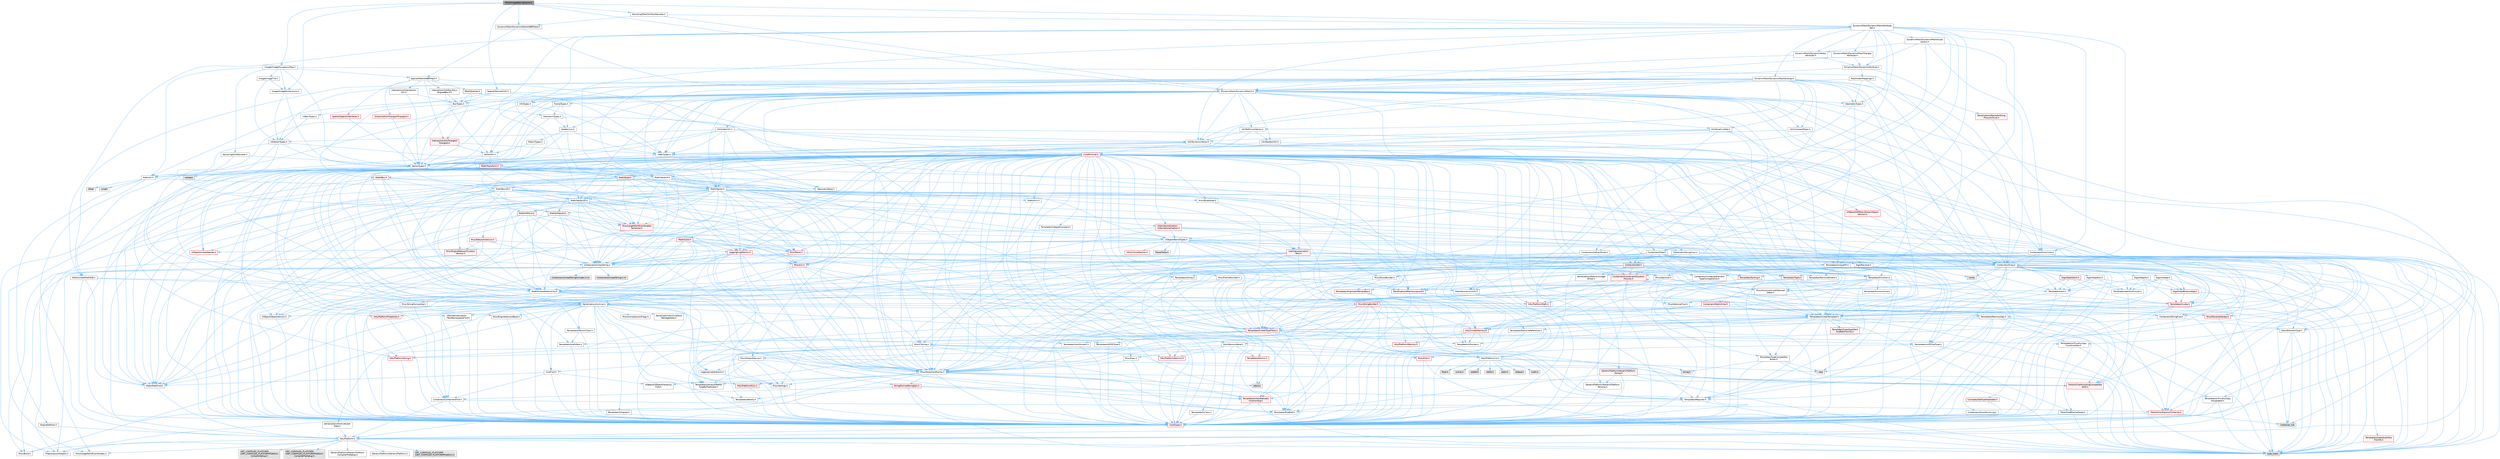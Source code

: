 digraph "MeshImageBakingCache.h"
{
 // INTERACTIVE_SVG=YES
 // LATEX_PDF_SIZE
  bgcolor="transparent";
  edge [fontname=Helvetica,fontsize=10,labelfontname=Helvetica,labelfontsize=10];
  node [fontname=Helvetica,fontsize=10,shape=box,height=0.2,width=0.4];
  Node1 [id="Node000001",label="MeshImageBakingCache.h",height=0.2,width=0.4,color="gray40", fillcolor="grey60", style="filled", fontcolor="black",tooltip=" "];
  Node1 -> Node2 [id="edge1_Node000001_Node000002",color="steelblue1",style="solid",tooltip=" "];
  Node2 [id="Node000002",label="DynamicMesh/DynamicMesh3.h",height=0.2,width=0.4,color="grey40", fillcolor="white", style="filled",URL="$d5/d34/DynamicMesh3_8h.html",tooltip=" "];
  Node2 -> Node3 [id="edge2_Node000002_Node000003",color="steelblue1",style="solid",tooltip=" "];
  Node3 [id="Node000003",label="BoxTypes.h",height=0.2,width=0.4,color="grey40", fillcolor="white", style="filled",URL="$d2/da2/BoxTypes_8h.html",tooltip=" "];
  Node3 -> Node4 [id="edge3_Node000003_Node000004",color="steelblue1",style="solid",tooltip=" "];
  Node4 [id="Node000004",label="Math/Box.h",height=0.2,width=0.4,color="red", fillcolor="#FFF0F0", style="filled",URL="$de/d0f/Box_8h.html",tooltip=" "];
  Node4 -> Node5 [id="edge4_Node000004_Node000005",color="steelblue1",style="solid",tooltip=" "];
  Node5 [id="Node000005",label="CoreTypes.h",height=0.2,width=0.4,color="red", fillcolor="#FFF0F0", style="filled",URL="$dc/dec/CoreTypes_8h.html",tooltip=" "];
  Node5 -> Node6 [id="edge5_Node000005_Node000006",color="steelblue1",style="solid",tooltip=" "];
  Node6 [id="Node000006",label="HAL/Platform.h",height=0.2,width=0.4,color="grey40", fillcolor="white", style="filled",URL="$d9/dd0/Platform_8h.html",tooltip=" "];
  Node6 -> Node7 [id="edge6_Node000006_Node000007",color="steelblue1",style="solid",tooltip=" "];
  Node7 [id="Node000007",label="Misc/Build.h",height=0.2,width=0.4,color="grey40", fillcolor="white", style="filled",URL="$d3/dbb/Build_8h.html",tooltip=" "];
  Node6 -> Node8 [id="edge7_Node000006_Node000008",color="steelblue1",style="solid",tooltip=" "];
  Node8 [id="Node000008",label="Misc/LargeWorldCoordinates.h",height=0.2,width=0.4,color="grey40", fillcolor="white", style="filled",URL="$d2/dcb/LargeWorldCoordinates_8h.html",tooltip=" "];
  Node6 -> Node9 [id="edge8_Node000006_Node000009",color="steelblue1",style="solid",tooltip=" "];
  Node9 [id="Node000009",label="type_traits",height=0.2,width=0.4,color="grey60", fillcolor="#E0E0E0", style="filled",tooltip=" "];
  Node6 -> Node10 [id="edge9_Node000006_Node000010",color="steelblue1",style="solid",tooltip=" "];
  Node10 [id="Node000010",label="PreprocessorHelpers.h",height=0.2,width=0.4,color="grey40", fillcolor="white", style="filled",URL="$db/ddb/PreprocessorHelpers_8h.html",tooltip=" "];
  Node6 -> Node11 [id="edge10_Node000006_Node000011",color="steelblue1",style="solid",tooltip=" "];
  Node11 [id="Node000011",label="UBT_COMPILED_PLATFORM\l/UBT_COMPILED_PLATFORMPlatform\lCompilerPreSetup.h",height=0.2,width=0.4,color="grey60", fillcolor="#E0E0E0", style="filled",tooltip=" "];
  Node6 -> Node12 [id="edge11_Node000006_Node000012",color="steelblue1",style="solid",tooltip=" "];
  Node12 [id="Node000012",label="GenericPlatform/GenericPlatform\lCompilerPreSetup.h",height=0.2,width=0.4,color="grey40", fillcolor="white", style="filled",URL="$d9/dc8/GenericPlatformCompilerPreSetup_8h.html",tooltip=" "];
  Node6 -> Node13 [id="edge12_Node000006_Node000013",color="steelblue1",style="solid",tooltip=" "];
  Node13 [id="Node000013",label="GenericPlatform/GenericPlatform.h",height=0.2,width=0.4,color="grey40", fillcolor="white", style="filled",URL="$d6/d84/GenericPlatform_8h.html",tooltip=" "];
  Node6 -> Node14 [id="edge13_Node000006_Node000014",color="steelblue1",style="solid",tooltip=" "];
  Node14 [id="Node000014",label="UBT_COMPILED_PLATFORM\l/UBT_COMPILED_PLATFORMPlatform.h",height=0.2,width=0.4,color="grey60", fillcolor="#E0E0E0", style="filled",tooltip=" "];
  Node6 -> Node15 [id="edge14_Node000006_Node000015",color="steelblue1",style="solid",tooltip=" "];
  Node15 [id="Node000015",label="UBT_COMPILED_PLATFORM\l/UBT_COMPILED_PLATFORMPlatform\lCompilerSetup.h",height=0.2,width=0.4,color="grey60", fillcolor="#E0E0E0", style="filled",tooltip=" "];
  Node4 -> Node19 [id="edge15_Node000004_Node000019",color="steelblue1",style="solid",tooltip=" "];
  Node19 [id="Node000019",label="Misc/AssertionMacros.h",height=0.2,width=0.4,color="grey40", fillcolor="white", style="filled",URL="$d0/dfa/AssertionMacros_8h.html",tooltip=" "];
  Node19 -> Node5 [id="edge16_Node000019_Node000005",color="steelblue1",style="solid",tooltip=" "];
  Node19 -> Node6 [id="edge17_Node000019_Node000006",color="steelblue1",style="solid",tooltip=" "];
  Node19 -> Node20 [id="edge18_Node000019_Node000020",color="steelblue1",style="solid",tooltip=" "];
  Node20 [id="Node000020",label="HAL/PlatformMisc.h",height=0.2,width=0.4,color="red", fillcolor="#FFF0F0", style="filled",URL="$d0/df5/PlatformMisc_8h.html",tooltip=" "];
  Node20 -> Node5 [id="edge19_Node000020_Node000005",color="steelblue1",style="solid",tooltip=" "];
  Node19 -> Node10 [id="edge20_Node000019_Node000010",color="steelblue1",style="solid",tooltip=" "];
  Node19 -> Node56 [id="edge21_Node000019_Node000056",color="steelblue1",style="solid",tooltip=" "];
  Node56 [id="Node000056",label="Templates/EnableIf.h",height=0.2,width=0.4,color="grey40", fillcolor="white", style="filled",URL="$d7/d60/EnableIf_8h.html",tooltip=" "];
  Node56 -> Node5 [id="edge22_Node000056_Node000005",color="steelblue1",style="solid",tooltip=" "];
  Node19 -> Node57 [id="edge23_Node000019_Node000057",color="steelblue1",style="solid",tooltip=" "];
  Node57 [id="Node000057",label="Templates/IsArrayOrRefOf\lTypeByPredicate.h",height=0.2,width=0.4,color="grey40", fillcolor="white", style="filled",URL="$d6/da1/IsArrayOrRefOfTypeByPredicate_8h.html",tooltip=" "];
  Node57 -> Node5 [id="edge24_Node000057_Node000005",color="steelblue1",style="solid",tooltip=" "];
  Node19 -> Node58 [id="edge25_Node000019_Node000058",color="steelblue1",style="solid",tooltip=" "];
  Node58 [id="Node000058",label="Templates/IsValidVariadic\lFunctionArg.h",height=0.2,width=0.4,color="red", fillcolor="#FFF0F0", style="filled",URL="$d0/dc8/IsValidVariadicFunctionArg_8h.html",tooltip=" "];
  Node58 -> Node5 [id="edge26_Node000058_Node000005",color="steelblue1",style="solid",tooltip=" "];
  Node58 -> Node9 [id="edge27_Node000058_Node000009",color="steelblue1",style="solid",tooltip=" "];
  Node19 -> Node60 [id="edge28_Node000019_Node000060",color="steelblue1",style="solid",tooltip=" "];
  Node60 [id="Node000060",label="Traits/IsCharEncodingCompatible\lWith.h",height=0.2,width=0.4,color="red", fillcolor="#FFF0F0", style="filled",URL="$df/dd1/IsCharEncodingCompatibleWith_8h.html",tooltip=" "];
  Node60 -> Node9 [id="edge29_Node000060_Node000009",color="steelblue1",style="solid",tooltip=" "];
  Node19 -> Node62 [id="edge30_Node000019_Node000062",color="steelblue1",style="solid",tooltip=" "];
  Node62 [id="Node000062",label="Misc/VarArgs.h",height=0.2,width=0.4,color="grey40", fillcolor="white", style="filled",URL="$d5/d6f/VarArgs_8h.html",tooltip=" "];
  Node62 -> Node5 [id="edge31_Node000062_Node000005",color="steelblue1",style="solid",tooltip=" "];
  Node19 -> Node63 [id="edge32_Node000019_Node000063",color="steelblue1",style="solid",tooltip=" "];
  Node63 [id="Node000063",label="String/FormatStringSan.h",height=0.2,width=0.4,color="red", fillcolor="#FFF0F0", style="filled",URL="$d3/d8b/FormatStringSan_8h.html",tooltip=" "];
  Node63 -> Node9 [id="edge33_Node000063_Node000009",color="steelblue1",style="solid",tooltip=" "];
  Node63 -> Node5 [id="edge34_Node000063_Node000005",color="steelblue1",style="solid",tooltip=" "];
  Node63 -> Node64 [id="edge35_Node000063_Node000064",color="steelblue1",style="solid",tooltip=" "];
  Node64 [id="Node000064",label="Templates/Requires.h",height=0.2,width=0.4,color="grey40", fillcolor="white", style="filled",URL="$dc/d96/Requires_8h.html",tooltip=" "];
  Node64 -> Node56 [id="edge36_Node000064_Node000056",color="steelblue1",style="solid",tooltip=" "];
  Node64 -> Node9 [id="edge37_Node000064_Node000009",color="steelblue1",style="solid",tooltip=" "];
  Node63 -> Node65 [id="edge38_Node000063_Node000065",color="steelblue1",style="solid",tooltip=" "];
  Node65 [id="Node000065",label="Templates/Identity.h",height=0.2,width=0.4,color="grey40", fillcolor="white", style="filled",URL="$d0/dd5/Identity_8h.html",tooltip=" "];
  Node63 -> Node58 [id="edge39_Node000063_Node000058",color="steelblue1",style="solid",tooltip=" "];
  Node63 -> Node28 [id="edge40_Node000063_Node000028",color="steelblue1",style="solid",tooltip=" "];
  Node28 [id="Node000028",label="Containers/ContainersFwd.h",height=0.2,width=0.4,color="grey40", fillcolor="white", style="filled",URL="$d4/d0a/ContainersFwd_8h.html",tooltip=" "];
  Node28 -> Node6 [id="edge41_Node000028_Node000006",color="steelblue1",style="solid",tooltip=" "];
  Node28 -> Node5 [id="edge42_Node000028_Node000005",color="steelblue1",style="solid",tooltip=" "];
  Node28 -> Node25 [id="edge43_Node000028_Node000025",color="steelblue1",style="solid",tooltip=" "];
  Node25 [id="Node000025",label="Traits/IsContiguousContainer.h",height=0.2,width=0.4,color="red", fillcolor="#FFF0F0", style="filled",URL="$d5/d3c/IsContiguousContainer_8h.html",tooltip=" "];
  Node25 -> Node5 [id="edge44_Node000025_Node000005",color="steelblue1",style="solid",tooltip=" "];
  Node25 -> Node24 [id="edge45_Node000025_Node000024",color="steelblue1",style="solid",tooltip=" "];
  Node24 [id="Node000024",label="initializer_list",height=0.2,width=0.4,color="grey60", fillcolor="#E0E0E0", style="filled",tooltip=" "];
  Node19 -> Node69 [id="edge46_Node000019_Node000069",color="steelblue1",style="solid",tooltip=" "];
  Node69 [id="Node000069",label="atomic",height=0.2,width=0.4,color="grey60", fillcolor="#E0E0E0", style="filled",tooltip=" "];
  Node4 -> Node29 [id="edge47_Node000004_Node000029",color="steelblue1",style="solid",tooltip=" "];
  Node29 [id="Node000029",label="Math/MathFwd.h",height=0.2,width=0.4,color="grey40", fillcolor="white", style="filled",URL="$d2/d10/MathFwd_8h.html",tooltip=" "];
  Node29 -> Node6 [id="edge48_Node000029_Node000006",color="steelblue1",style="solid",tooltip=" "];
  Node4 -> Node70 [id="edge49_Node000004_Node000070",color="steelblue1",style="solid",tooltip=" "];
  Node70 [id="Node000070",label="Math/UnrealMathUtility.h",height=0.2,width=0.4,color="grey40", fillcolor="white", style="filled",URL="$db/db8/UnrealMathUtility_8h.html",tooltip=" "];
  Node70 -> Node5 [id="edge50_Node000070_Node000005",color="steelblue1",style="solid",tooltip=" "];
  Node70 -> Node19 [id="edge51_Node000070_Node000019",color="steelblue1",style="solid",tooltip=" "];
  Node70 -> Node71 [id="edge52_Node000070_Node000071",color="steelblue1",style="solid",tooltip=" "];
  Node71 [id="Node000071",label="HAL/PlatformMath.h",height=0.2,width=0.4,color="red", fillcolor="#FFF0F0", style="filled",URL="$dc/d53/PlatformMath_8h.html",tooltip=" "];
  Node71 -> Node5 [id="edge53_Node000071_Node000005",color="steelblue1",style="solid",tooltip=" "];
  Node70 -> Node29 [id="edge54_Node000070_Node000029",color="steelblue1",style="solid",tooltip=" "];
  Node70 -> Node65 [id="edge55_Node000070_Node000065",color="steelblue1",style="solid",tooltip=" "];
  Node70 -> Node64 [id="edge56_Node000070_Node000064",color="steelblue1",style="solid",tooltip=" "];
  Node4 -> Node90 [id="edge57_Node000004_Node000090",color="steelblue1",style="solid",tooltip=" "];
  Node90 [id="Node000090",label="Containers/UnrealString.h",height=0.2,width=0.4,color="grey40", fillcolor="white", style="filled",URL="$d5/dba/UnrealString_8h.html",tooltip=" "];
  Node90 -> Node91 [id="edge58_Node000090_Node000091",color="steelblue1",style="solid",tooltip=" "];
  Node91 [id="Node000091",label="Containers/UnrealStringIncludes.h.inl",height=0.2,width=0.4,color="grey60", fillcolor="#E0E0E0", style="filled",tooltip=" "];
  Node90 -> Node92 [id="edge59_Node000090_Node000092",color="steelblue1",style="solid",tooltip=" "];
  Node92 [id="Node000092",label="Containers/UnrealString.h.inl",height=0.2,width=0.4,color="grey60", fillcolor="#E0E0E0", style="filled",tooltip=" "];
  Node90 -> Node93 [id="edge60_Node000090_Node000093",color="steelblue1",style="solid",tooltip=" "];
  Node93 [id="Node000093",label="Misc/StringFormatArg.h",height=0.2,width=0.4,color="grey40", fillcolor="white", style="filled",URL="$d2/d16/StringFormatArg_8h.html",tooltip=" "];
  Node93 -> Node28 [id="edge61_Node000093_Node000028",color="steelblue1",style="solid",tooltip=" "];
  Node4 -> Node94 [id="edge62_Node000004_Node000094",color="steelblue1",style="solid",tooltip=" "];
  Node94 [id="Node000094",label="Math/Vector.h",height=0.2,width=0.4,color="grey40", fillcolor="white", style="filled",URL="$d6/dbe/Vector_8h.html",tooltip=" "];
  Node94 -> Node5 [id="edge63_Node000094_Node000005",color="steelblue1",style="solid",tooltip=" "];
  Node94 -> Node19 [id="edge64_Node000094_Node000019",color="steelblue1",style="solid",tooltip=" "];
  Node94 -> Node29 [id="edge65_Node000094_Node000029",color="steelblue1",style="solid",tooltip=" "];
  Node94 -> Node42 [id="edge66_Node000094_Node000042",color="steelblue1",style="solid",tooltip=" "];
  Node42 [id="Node000042",label="Math/NumericLimits.h",height=0.2,width=0.4,color="grey40", fillcolor="white", style="filled",URL="$df/d1b/NumericLimits_8h.html",tooltip=" "];
  Node42 -> Node5 [id="edge67_Node000042_Node000005",color="steelblue1",style="solid",tooltip=" "];
  Node94 -> Node95 [id="edge68_Node000094_Node000095",color="steelblue1",style="solid",tooltip=" "];
  Node95 [id="Node000095",label="Misc/Crc.h",height=0.2,width=0.4,color="red", fillcolor="#FFF0F0", style="filled",URL="$d4/dd2/Crc_8h.html",tooltip=" "];
  Node95 -> Node5 [id="edge69_Node000095_Node000005",color="steelblue1",style="solid",tooltip=" "];
  Node95 -> Node96 [id="edge70_Node000095_Node000096",color="steelblue1",style="solid",tooltip=" "];
  Node96 [id="Node000096",label="HAL/PlatformString.h",height=0.2,width=0.4,color="red", fillcolor="#FFF0F0", style="filled",URL="$db/db5/PlatformString_8h.html",tooltip=" "];
  Node96 -> Node5 [id="edge71_Node000096_Node000005",color="steelblue1",style="solid",tooltip=" "];
  Node95 -> Node19 [id="edge72_Node000095_Node000019",color="steelblue1",style="solid",tooltip=" "];
  Node95 -> Node98 [id="edge73_Node000095_Node000098",color="steelblue1",style="solid",tooltip=" "];
  Node98 [id="Node000098",label="Misc/CString.h",height=0.2,width=0.4,color="grey40", fillcolor="white", style="filled",URL="$d2/d49/CString_8h.html",tooltip=" "];
  Node98 -> Node5 [id="edge74_Node000098_Node000005",color="steelblue1",style="solid",tooltip=" "];
  Node98 -> Node32 [id="edge75_Node000098_Node000032",color="steelblue1",style="solid",tooltip=" "];
  Node32 [id="Node000032",label="HAL/PlatformCrt.h",height=0.2,width=0.4,color="grey40", fillcolor="white", style="filled",URL="$d8/d75/PlatformCrt_8h.html",tooltip=" "];
  Node32 -> Node33 [id="edge76_Node000032_Node000033",color="steelblue1",style="solid",tooltip=" "];
  Node33 [id="Node000033",label="new",height=0.2,width=0.4,color="grey60", fillcolor="#E0E0E0", style="filled",tooltip=" "];
  Node32 -> Node34 [id="edge77_Node000032_Node000034",color="steelblue1",style="solid",tooltip=" "];
  Node34 [id="Node000034",label="wchar.h",height=0.2,width=0.4,color="grey60", fillcolor="#E0E0E0", style="filled",tooltip=" "];
  Node32 -> Node35 [id="edge78_Node000032_Node000035",color="steelblue1",style="solid",tooltip=" "];
  Node35 [id="Node000035",label="stddef.h",height=0.2,width=0.4,color="grey60", fillcolor="#E0E0E0", style="filled",tooltip=" "];
  Node32 -> Node36 [id="edge79_Node000032_Node000036",color="steelblue1",style="solid",tooltip=" "];
  Node36 [id="Node000036",label="stdlib.h",height=0.2,width=0.4,color="grey60", fillcolor="#E0E0E0", style="filled",tooltip=" "];
  Node32 -> Node37 [id="edge80_Node000032_Node000037",color="steelblue1",style="solid",tooltip=" "];
  Node37 [id="Node000037",label="stdio.h",height=0.2,width=0.4,color="grey60", fillcolor="#E0E0E0", style="filled",tooltip=" "];
  Node32 -> Node38 [id="edge81_Node000032_Node000038",color="steelblue1",style="solid",tooltip=" "];
  Node38 [id="Node000038",label="stdarg.h",height=0.2,width=0.4,color="grey60", fillcolor="#E0E0E0", style="filled",tooltip=" "];
  Node32 -> Node39 [id="edge82_Node000032_Node000039",color="steelblue1",style="solid",tooltip=" "];
  Node39 [id="Node000039",label="math.h",height=0.2,width=0.4,color="grey60", fillcolor="#E0E0E0", style="filled",tooltip=" "];
  Node32 -> Node40 [id="edge83_Node000032_Node000040",color="steelblue1",style="solid",tooltip=" "];
  Node40 [id="Node000040",label="float.h",height=0.2,width=0.4,color="grey60", fillcolor="#E0E0E0", style="filled",tooltip=" "];
  Node32 -> Node41 [id="edge84_Node000032_Node000041",color="steelblue1",style="solid",tooltip=" "];
  Node41 [id="Node000041",label="string.h",height=0.2,width=0.4,color="grey60", fillcolor="#E0E0E0", style="filled",tooltip=" "];
  Node98 -> Node96 [id="edge85_Node000098_Node000096",color="steelblue1",style="solid",tooltip=" "];
  Node98 -> Node19 [id="edge86_Node000098_Node000019",color="steelblue1",style="solid",tooltip=" "];
  Node98 -> Node99 [id="edge87_Node000098_Node000099",color="steelblue1",style="solid",tooltip=" "];
  Node99 [id="Node000099",label="Misc/Char.h",height=0.2,width=0.4,color="red", fillcolor="#FFF0F0", style="filled",URL="$d0/d58/Char_8h.html",tooltip=" "];
  Node99 -> Node5 [id="edge88_Node000099_Node000005",color="steelblue1",style="solid",tooltip=" "];
  Node99 -> Node9 [id="edge89_Node000099_Node000009",color="steelblue1",style="solid",tooltip=" "];
  Node98 -> Node62 [id="edge90_Node000098_Node000062",color="steelblue1",style="solid",tooltip=" "];
  Node98 -> Node57 [id="edge91_Node000098_Node000057",color="steelblue1",style="solid",tooltip=" "];
  Node98 -> Node58 [id="edge92_Node000098_Node000058",color="steelblue1",style="solid",tooltip=" "];
  Node98 -> Node60 [id="edge93_Node000098_Node000060",color="steelblue1",style="solid",tooltip=" "];
  Node95 -> Node99 [id="edge94_Node000095_Node000099",color="steelblue1",style="solid",tooltip=" "];
  Node95 -> Node77 [id="edge95_Node000095_Node000077",color="steelblue1",style="solid",tooltip=" "];
  Node77 [id="Node000077",label="Templates/UnrealTypeTraits.h",height=0.2,width=0.4,color="red", fillcolor="#FFF0F0", style="filled",URL="$d2/d2d/UnrealTypeTraits_8h.html",tooltip=" "];
  Node77 -> Node5 [id="edge96_Node000077_Node000005",color="steelblue1",style="solid",tooltip=" "];
  Node77 -> Node78 [id="edge97_Node000077_Node000078",color="steelblue1",style="solid",tooltip=" "];
  Node78 [id="Node000078",label="Templates/IsPointer.h",height=0.2,width=0.4,color="grey40", fillcolor="white", style="filled",URL="$d7/d05/IsPointer_8h.html",tooltip=" "];
  Node78 -> Node5 [id="edge98_Node000078_Node000005",color="steelblue1",style="solid",tooltip=" "];
  Node77 -> Node19 [id="edge99_Node000077_Node000019",color="steelblue1",style="solid",tooltip=" "];
  Node77 -> Node73 [id="edge100_Node000077_Node000073",color="steelblue1",style="solid",tooltip=" "];
  Node73 [id="Node000073",label="Templates/AndOrNot.h",height=0.2,width=0.4,color="grey40", fillcolor="white", style="filled",URL="$db/d0a/AndOrNot_8h.html",tooltip=" "];
  Node73 -> Node5 [id="edge101_Node000073_Node000005",color="steelblue1",style="solid",tooltip=" "];
  Node77 -> Node56 [id="edge102_Node000077_Node000056",color="steelblue1",style="solid",tooltip=" "];
  Node77 -> Node79 [id="edge103_Node000077_Node000079",color="steelblue1",style="solid",tooltip=" "];
  Node79 [id="Node000079",label="Templates/IsArithmetic.h",height=0.2,width=0.4,color="grey40", fillcolor="white", style="filled",URL="$d2/d5d/IsArithmetic_8h.html",tooltip=" "];
  Node79 -> Node5 [id="edge104_Node000079_Node000005",color="steelblue1",style="solid",tooltip=" "];
  Node77 -> Node81 [id="edge105_Node000077_Node000081",color="steelblue1",style="solid",tooltip=" "];
  Node81 [id="Node000081",label="Templates/IsPODType.h",height=0.2,width=0.4,color="grey40", fillcolor="white", style="filled",URL="$d7/db1/IsPODType_8h.html",tooltip=" "];
  Node81 -> Node5 [id="edge106_Node000081_Node000005",color="steelblue1",style="solid",tooltip=" "];
  Node77 -> Node82 [id="edge107_Node000077_Node000082",color="steelblue1",style="solid",tooltip=" "];
  Node82 [id="Node000082",label="Templates/IsUECoreType.h",height=0.2,width=0.4,color="grey40", fillcolor="white", style="filled",URL="$d1/db8/IsUECoreType_8h.html",tooltip=" "];
  Node82 -> Node5 [id="edge108_Node000082_Node000005",color="steelblue1",style="solid",tooltip=" "];
  Node82 -> Node9 [id="edge109_Node000082_Node000009",color="steelblue1",style="solid",tooltip=" "];
  Node77 -> Node83 [id="edge110_Node000077_Node000083",color="steelblue1",style="solid",tooltip=" "];
  Node83 [id="Node000083",label="Templates/IsTriviallyCopy\lConstructible.h",height=0.2,width=0.4,color="grey40", fillcolor="white", style="filled",URL="$d3/d78/IsTriviallyCopyConstructible_8h.html",tooltip=" "];
  Node83 -> Node5 [id="edge111_Node000083_Node000005",color="steelblue1",style="solid",tooltip=" "];
  Node83 -> Node9 [id="edge112_Node000083_Node000009",color="steelblue1",style="solid",tooltip=" "];
  Node94 -> Node70 [id="edge113_Node000094_Node000070",color="steelblue1",style="solid",tooltip=" "];
  Node94 -> Node90 [id="edge114_Node000094_Node000090",color="steelblue1",style="solid",tooltip=" "];
  Node94 -> Node103 [id="edge115_Node000094_Node000103",color="steelblue1",style="solid",tooltip=" "];
  Node103 [id="Node000103",label="Misc/Parse.h",height=0.2,width=0.4,color="red", fillcolor="#FFF0F0", style="filled",URL="$dc/d71/Parse_8h.html",tooltip=" "];
  Node103 -> Node22 [id="edge116_Node000103_Node000022",color="steelblue1",style="solid",tooltip=" "];
  Node22 [id="Node000022",label="Containers/StringFwd.h",height=0.2,width=0.4,color="grey40", fillcolor="white", style="filled",URL="$df/d37/StringFwd_8h.html",tooltip=" "];
  Node22 -> Node5 [id="edge117_Node000022_Node000005",color="steelblue1",style="solid",tooltip=" "];
  Node22 -> Node23 [id="edge118_Node000022_Node000023",color="steelblue1",style="solid",tooltip=" "];
  Node23 [id="Node000023",label="Traits/ElementType.h",height=0.2,width=0.4,color="grey40", fillcolor="white", style="filled",URL="$d5/d4f/ElementType_8h.html",tooltip=" "];
  Node23 -> Node6 [id="edge119_Node000023_Node000006",color="steelblue1",style="solid",tooltip=" "];
  Node23 -> Node24 [id="edge120_Node000023_Node000024",color="steelblue1",style="solid",tooltip=" "];
  Node23 -> Node9 [id="edge121_Node000023_Node000009",color="steelblue1",style="solid",tooltip=" "];
  Node22 -> Node25 [id="edge122_Node000022_Node000025",color="steelblue1",style="solid",tooltip=" "];
  Node103 -> Node90 [id="edge123_Node000103_Node000090",color="steelblue1",style="solid",tooltip=" "];
  Node103 -> Node5 [id="edge124_Node000103_Node000005",color="steelblue1",style="solid",tooltip=" "];
  Node103 -> Node32 [id="edge125_Node000103_Node000032",color="steelblue1",style="solid",tooltip=" "];
  Node103 -> Node7 [id="edge126_Node000103_Node000007",color="steelblue1",style="solid",tooltip=" "];
  Node103 -> Node104 [id="edge127_Node000103_Node000104",color="steelblue1",style="solid",tooltip=" "];
  Node104 [id="Node000104",label="Templates/Function.h",height=0.2,width=0.4,color="grey40", fillcolor="white", style="filled",URL="$df/df5/Function_8h.html",tooltip=" "];
  Node104 -> Node5 [id="edge128_Node000104_Node000005",color="steelblue1",style="solid",tooltip=" "];
  Node104 -> Node19 [id="edge129_Node000104_Node000019",color="steelblue1",style="solid",tooltip=" "];
  Node104 -> Node105 [id="edge130_Node000104_Node000105",color="steelblue1",style="solid",tooltip=" "];
  Node105 [id="Node000105",label="Misc/IntrusiveUnsetOptional\lState.h",height=0.2,width=0.4,color="grey40", fillcolor="white", style="filled",URL="$d2/d0a/IntrusiveUnsetOptionalState_8h.html",tooltip=" "];
  Node105 -> Node106 [id="edge131_Node000105_Node000106",color="steelblue1",style="solid",tooltip=" "];
  Node106 [id="Node000106",label="Misc/OptionalFwd.h",height=0.2,width=0.4,color="grey40", fillcolor="white", style="filled",URL="$dc/d50/OptionalFwd_8h.html",tooltip=" "];
  Node104 -> Node107 [id="edge132_Node000104_Node000107",color="steelblue1",style="solid",tooltip=" "];
  Node107 [id="Node000107",label="HAL/UnrealMemory.h",height=0.2,width=0.4,color="red", fillcolor="#FFF0F0", style="filled",URL="$d9/d96/UnrealMemory_8h.html",tooltip=" "];
  Node107 -> Node5 [id="edge133_Node000107_Node000005",color="steelblue1",style="solid",tooltip=" "];
  Node107 -> Node109 [id="edge134_Node000107_Node000109",color="steelblue1",style="solid",tooltip=" "];
  Node109 [id="Node000109",label="HAL/MemoryBase.h",height=0.2,width=0.4,color="grey40", fillcolor="white", style="filled",URL="$d6/d9f/MemoryBase_8h.html",tooltip=" "];
  Node109 -> Node5 [id="edge135_Node000109_Node000005",color="steelblue1",style="solid",tooltip=" "];
  Node109 -> Node49 [id="edge136_Node000109_Node000049",color="steelblue1",style="solid",tooltip=" "];
  Node49 [id="Node000049",label="HAL/PlatformAtomics.h",height=0.2,width=0.4,color="red", fillcolor="#FFF0F0", style="filled",URL="$d3/d36/PlatformAtomics_8h.html",tooltip=" "];
  Node49 -> Node5 [id="edge137_Node000049_Node000005",color="steelblue1",style="solid",tooltip=" "];
  Node109 -> Node32 [id="edge138_Node000109_Node000032",color="steelblue1",style="solid",tooltip=" "];
  Node109 -> Node110 [id="edge139_Node000109_Node000110",color="steelblue1",style="solid",tooltip=" "];
  Node110 [id="Node000110",label="Misc/Exec.h",height=0.2,width=0.4,color="grey40", fillcolor="white", style="filled",URL="$de/ddb/Exec_8h.html",tooltip=" "];
  Node110 -> Node5 [id="edge140_Node000110_Node000005",color="steelblue1",style="solid",tooltip=" "];
  Node110 -> Node19 [id="edge141_Node000110_Node000019",color="steelblue1",style="solid",tooltip=" "];
  Node109 -> Node111 [id="edge142_Node000109_Node000111",color="steelblue1",style="solid",tooltip=" "];
  Node111 [id="Node000111",label="Misc/OutputDevice.h",height=0.2,width=0.4,color="grey40", fillcolor="white", style="filled",URL="$d7/d32/OutputDevice_8h.html",tooltip=" "];
  Node111 -> Node27 [id="edge143_Node000111_Node000027",color="steelblue1",style="solid",tooltip=" "];
  Node27 [id="Node000027",label="CoreFwd.h",height=0.2,width=0.4,color="grey40", fillcolor="white", style="filled",URL="$d1/d1e/CoreFwd_8h.html",tooltip=" "];
  Node27 -> Node5 [id="edge144_Node000027_Node000005",color="steelblue1",style="solid",tooltip=" "];
  Node27 -> Node28 [id="edge145_Node000027_Node000028",color="steelblue1",style="solid",tooltip=" "];
  Node27 -> Node29 [id="edge146_Node000027_Node000029",color="steelblue1",style="solid",tooltip=" "];
  Node27 -> Node30 [id="edge147_Node000027_Node000030",color="steelblue1",style="solid",tooltip=" "];
  Node30 [id="Node000030",label="UObject/UObjectHierarchy\lFwd.h",height=0.2,width=0.4,color="grey40", fillcolor="white", style="filled",URL="$d3/d13/UObjectHierarchyFwd_8h.html",tooltip=" "];
  Node111 -> Node5 [id="edge148_Node000111_Node000005",color="steelblue1",style="solid",tooltip=" "];
  Node111 -> Node112 [id="edge149_Node000111_Node000112",color="steelblue1",style="solid",tooltip=" "];
  Node112 [id="Node000112",label="Logging/LogVerbosity.h",height=0.2,width=0.4,color="grey40", fillcolor="white", style="filled",URL="$d2/d8f/LogVerbosity_8h.html",tooltip=" "];
  Node112 -> Node5 [id="edge150_Node000112_Node000005",color="steelblue1",style="solid",tooltip=" "];
  Node111 -> Node62 [id="edge151_Node000111_Node000062",color="steelblue1",style="solid",tooltip=" "];
  Node111 -> Node57 [id="edge152_Node000111_Node000057",color="steelblue1",style="solid",tooltip=" "];
  Node111 -> Node58 [id="edge153_Node000111_Node000058",color="steelblue1",style="solid",tooltip=" "];
  Node111 -> Node60 [id="edge154_Node000111_Node000060",color="steelblue1",style="solid",tooltip=" "];
  Node109 -> Node113 [id="edge155_Node000109_Node000113",color="steelblue1",style="solid",tooltip=" "];
  Node113 [id="Node000113",label="Templates/Atomic.h",height=0.2,width=0.4,color="red", fillcolor="#FFF0F0", style="filled",URL="$d3/d91/Atomic_8h.html",tooltip=" "];
  Node113 -> Node69 [id="edge156_Node000113_Node000069",color="steelblue1",style="solid",tooltip=" "];
  Node107 -> Node118 [id="edge157_Node000107_Node000118",color="steelblue1",style="solid",tooltip=" "];
  Node118 [id="Node000118",label="HAL/PlatformMemory.h",height=0.2,width=0.4,color="red", fillcolor="#FFF0F0", style="filled",URL="$de/d68/PlatformMemory_8h.html",tooltip=" "];
  Node118 -> Node5 [id="edge158_Node000118_Node000005",color="steelblue1",style="solid",tooltip=" "];
  Node107 -> Node78 [id="edge159_Node000107_Node000078",color="steelblue1",style="solid",tooltip=" "];
  Node104 -> Node121 [id="edge160_Node000104_Node000121",color="steelblue1",style="solid",tooltip=" "];
  Node121 [id="Node000121",label="Templates/FunctionFwd.h",height=0.2,width=0.4,color="grey40", fillcolor="white", style="filled",URL="$d6/d54/FunctionFwd_8h.html",tooltip=" "];
  Node104 -> Node77 [id="edge161_Node000104_Node000077",color="steelblue1",style="solid",tooltip=" "];
  Node104 -> Node122 [id="edge162_Node000104_Node000122",color="steelblue1",style="solid",tooltip=" "];
  Node122 [id="Node000122",label="Templates/Invoke.h",height=0.2,width=0.4,color="red", fillcolor="#FFF0F0", style="filled",URL="$d7/deb/Invoke_8h.html",tooltip=" "];
  Node122 -> Node5 [id="edge163_Node000122_Node000005",color="steelblue1",style="solid",tooltip=" "];
  Node122 -> Node124 [id="edge164_Node000122_Node000124",color="steelblue1",style="solid",tooltip=" "];
  Node124 [id="Node000124",label="Templates/UnrealTemplate.h",height=0.2,width=0.4,color="grey40", fillcolor="white", style="filled",URL="$d4/d24/UnrealTemplate_8h.html",tooltip=" "];
  Node124 -> Node5 [id="edge165_Node000124_Node000005",color="steelblue1",style="solid",tooltip=" "];
  Node124 -> Node78 [id="edge166_Node000124_Node000078",color="steelblue1",style="solid",tooltip=" "];
  Node124 -> Node107 [id="edge167_Node000124_Node000107",color="steelblue1",style="solid",tooltip=" "];
  Node124 -> Node125 [id="edge168_Node000124_Node000125",color="steelblue1",style="solid",tooltip=" "];
  Node125 [id="Node000125",label="Templates/CopyQualifiers\lAndRefsFromTo.h",height=0.2,width=0.4,color="red", fillcolor="#FFF0F0", style="filled",URL="$d3/db3/CopyQualifiersAndRefsFromTo_8h.html",tooltip=" "];
  Node124 -> Node77 [id="edge169_Node000124_Node000077",color="steelblue1",style="solid",tooltip=" "];
  Node124 -> Node75 [id="edge170_Node000124_Node000075",color="steelblue1",style="solid",tooltip=" "];
  Node75 [id="Node000075",label="Templates/RemoveReference.h",height=0.2,width=0.4,color="grey40", fillcolor="white", style="filled",URL="$da/dbe/RemoveReference_8h.html",tooltip=" "];
  Node75 -> Node5 [id="edge171_Node000075_Node000005",color="steelblue1",style="solid",tooltip=" "];
  Node124 -> Node64 [id="edge172_Node000124_Node000064",color="steelblue1",style="solid",tooltip=" "];
  Node124 -> Node87 [id="edge173_Node000124_Node000087",color="steelblue1",style="solid",tooltip=" "];
  Node87 [id="Node000087",label="Templates/TypeCompatible\lBytes.h",height=0.2,width=0.4,color="grey40", fillcolor="white", style="filled",URL="$df/d0a/TypeCompatibleBytes_8h.html",tooltip=" "];
  Node87 -> Node5 [id="edge174_Node000087_Node000005",color="steelblue1",style="solid",tooltip=" "];
  Node87 -> Node41 [id="edge175_Node000087_Node000041",color="steelblue1",style="solid",tooltip=" "];
  Node87 -> Node33 [id="edge176_Node000087_Node000033",color="steelblue1",style="solid",tooltip=" "];
  Node87 -> Node9 [id="edge177_Node000087_Node000009",color="steelblue1",style="solid",tooltip=" "];
  Node124 -> Node65 [id="edge178_Node000124_Node000065",color="steelblue1",style="solid",tooltip=" "];
  Node124 -> Node25 [id="edge179_Node000124_Node000025",color="steelblue1",style="solid",tooltip=" "];
  Node124 -> Node127 [id="edge180_Node000124_Node000127",color="steelblue1",style="solid",tooltip=" "];
  Node127 [id="Node000127",label="Traits/UseBitwiseSwap.h",height=0.2,width=0.4,color="grey40", fillcolor="white", style="filled",URL="$db/df3/UseBitwiseSwap_8h.html",tooltip=" "];
  Node127 -> Node5 [id="edge181_Node000127_Node000005",color="steelblue1",style="solid",tooltip=" "];
  Node127 -> Node9 [id="edge182_Node000127_Node000009",color="steelblue1",style="solid",tooltip=" "];
  Node124 -> Node9 [id="edge183_Node000124_Node000009",color="steelblue1",style="solid",tooltip=" "];
  Node122 -> Node9 [id="edge184_Node000122_Node000009",color="steelblue1",style="solid",tooltip=" "];
  Node104 -> Node124 [id="edge185_Node000104_Node000124",color="steelblue1",style="solid",tooltip=" "];
  Node104 -> Node64 [id="edge186_Node000104_Node000064",color="steelblue1",style="solid",tooltip=" "];
  Node104 -> Node70 [id="edge187_Node000104_Node000070",color="steelblue1",style="solid",tooltip=" "];
  Node104 -> Node33 [id="edge188_Node000104_Node000033",color="steelblue1",style="solid",tooltip=" "];
  Node104 -> Node9 [id="edge189_Node000104_Node000009",color="steelblue1",style="solid",tooltip=" "];
  Node94 -> Node128 [id="edge190_Node000094_Node000128",color="steelblue1",style="solid",tooltip=" "];
  Node128 [id="Node000128",label="Misc/LargeWorldCoordinates\lSerializer.h",height=0.2,width=0.4,color="red", fillcolor="#FFF0F0", style="filled",URL="$d7/df9/LargeWorldCoordinatesSerializer_8h.html",tooltip=" "];
  Node128 -> Node129 [id="edge191_Node000128_Node000129",color="steelblue1",style="solid",tooltip=" "];
  Node129 [id="Node000129",label="UObject/NameTypes.h",height=0.2,width=0.4,color="grey40", fillcolor="white", style="filled",URL="$d6/d35/NameTypes_8h.html",tooltip=" "];
  Node129 -> Node5 [id="edge192_Node000129_Node000005",color="steelblue1",style="solid",tooltip=" "];
  Node129 -> Node19 [id="edge193_Node000129_Node000019",color="steelblue1",style="solid",tooltip=" "];
  Node129 -> Node107 [id="edge194_Node000129_Node000107",color="steelblue1",style="solid",tooltip=" "];
  Node129 -> Node77 [id="edge195_Node000129_Node000077",color="steelblue1",style="solid",tooltip=" "];
  Node129 -> Node124 [id="edge196_Node000129_Node000124",color="steelblue1",style="solid",tooltip=" "];
  Node129 -> Node90 [id="edge197_Node000129_Node000090",color="steelblue1",style="solid",tooltip=" "];
  Node129 -> Node130 [id="edge198_Node000129_Node000130",color="steelblue1",style="solid",tooltip=" "];
  Node130 [id="Node000130",label="HAL/CriticalSection.h",height=0.2,width=0.4,color="red", fillcolor="#FFF0F0", style="filled",URL="$d6/d90/CriticalSection_8h.html",tooltip=" "];
  Node129 -> Node133 [id="edge199_Node000129_Node000133",color="steelblue1",style="solid",tooltip=" "];
  Node133 [id="Node000133",label="Containers/StringConv.h",height=0.2,width=0.4,color="grey40", fillcolor="white", style="filled",URL="$d3/ddf/StringConv_8h.html",tooltip=" "];
  Node133 -> Node5 [id="edge200_Node000133_Node000005",color="steelblue1",style="solid",tooltip=" "];
  Node133 -> Node19 [id="edge201_Node000133_Node000019",color="steelblue1",style="solid",tooltip=" "];
  Node133 -> Node134 [id="edge202_Node000133_Node000134",color="steelblue1",style="solid",tooltip=" "];
  Node134 [id="Node000134",label="Containers/ContainerAllocation\lPolicies.h",height=0.2,width=0.4,color="red", fillcolor="#FFF0F0", style="filled",URL="$d7/dff/ContainerAllocationPolicies_8h.html",tooltip=" "];
  Node134 -> Node5 [id="edge203_Node000134_Node000005",color="steelblue1",style="solid",tooltip=" "];
  Node134 -> Node134 [id="edge204_Node000134_Node000134",color="steelblue1",style="solid",tooltip=" "];
  Node134 -> Node71 [id="edge205_Node000134_Node000071",color="steelblue1",style="solid",tooltip=" "];
  Node134 -> Node107 [id="edge206_Node000134_Node000107",color="steelblue1",style="solid",tooltip=" "];
  Node134 -> Node42 [id="edge207_Node000134_Node000042",color="steelblue1",style="solid",tooltip=" "];
  Node134 -> Node19 [id="edge208_Node000134_Node000019",color="steelblue1",style="solid",tooltip=" "];
  Node134 -> Node137 [id="edge209_Node000134_Node000137",color="steelblue1",style="solid",tooltip=" "];
  Node137 [id="Node000137",label="Templates/MemoryOps.h",height=0.2,width=0.4,color="grey40", fillcolor="white", style="filled",URL="$db/dea/MemoryOps_8h.html",tooltip=" "];
  Node137 -> Node5 [id="edge210_Node000137_Node000005",color="steelblue1",style="solid",tooltip=" "];
  Node137 -> Node107 [id="edge211_Node000137_Node000107",color="steelblue1",style="solid",tooltip=" "];
  Node137 -> Node117 [id="edge212_Node000137_Node000117",color="steelblue1",style="solid",tooltip=" "];
  Node117 [id="Node000117",label="Templates/IsTriviallyCopy\lAssignable.h",height=0.2,width=0.4,color="grey40", fillcolor="white", style="filled",URL="$d2/df2/IsTriviallyCopyAssignable_8h.html",tooltip=" "];
  Node117 -> Node5 [id="edge213_Node000117_Node000005",color="steelblue1",style="solid",tooltip=" "];
  Node117 -> Node9 [id="edge214_Node000117_Node000009",color="steelblue1",style="solid",tooltip=" "];
  Node137 -> Node83 [id="edge215_Node000137_Node000083",color="steelblue1",style="solid",tooltip=" "];
  Node137 -> Node64 [id="edge216_Node000137_Node000064",color="steelblue1",style="solid",tooltip=" "];
  Node137 -> Node77 [id="edge217_Node000137_Node000077",color="steelblue1",style="solid",tooltip=" "];
  Node137 -> Node127 [id="edge218_Node000137_Node000127",color="steelblue1",style="solid",tooltip=" "];
  Node137 -> Node33 [id="edge219_Node000137_Node000033",color="steelblue1",style="solid",tooltip=" "];
  Node137 -> Node9 [id="edge220_Node000137_Node000009",color="steelblue1",style="solid",tooltip=" "];
  Node134 -> Node87 [id="edge221_Node000134_Node000087",color="steelblue1",style="solid",tooltip=" "];
  Node134 -> Node9 [id="edge222_Node000134_Node000009",color="steelblue1",style="solid",tooltip=" "];
  Node133 -> Node138 [id="edge223_Node000133_Node000138",color="steelblue1",style="solid",tooltip=" "];
  Node138 [id="Node000138",label="Containers/Array.h",height=0.2,width=0.4,color="grey40", fillcolor="white", style="filled",URL="$df/dd0/Array_8h.html",tooltip=" "];
  Node138 -> Node5 [id="edge224_Node000138_Node000005",color="steelblue1",style="solid",tooltip=" "];
  Node138 -> Node19 [id="edge225_Node000138_Node000019",color="steelblue1",style="solid",tooltip=" "];
  Node138 -> Node105 [id="edge226_Node000138_Node000105",color="steelblue1",style="solid",tooltip=" "];
  Node138 -> Node139 [id="edge227_Node000138_Node000139",color="steelblue1",style="solid",tooltip=" "];
  Node139 [id="Node000139",label="Misc/ReverseIterate.h",height=0.2,width=0.4,color="red", fillcolor="#FFF0F0", style="filled",URL="$db/de3/ReverseIterate_8h.html",tooltip=" "];
  Node139 -> Node6 [id="edge228_Node000139_Node000006",color="steelblue1",style="solid",tooltip=" "];
  Node138 -> Node107 [id="edge229_Node000138_Node000107",color="steelblue1",style="solid",tooltip=" "];
  Node138 -> Node77 [id="edge230_Node000138_Node000077",color="steelblue1",style="solid",tooltip=" "];
  Node138 -> Node124 [id="edge231_Node000138_Node000124",color="steelblue1",style="solid",tooltip=" "];
  Node138 -> Node141 [id="edge232_Node000138_Node000141",color="steelblue1",style="solid",tooltip=" "];
  Node141 [id="Node000141",label="Containers/AllowShrinking.h",height=0.2,width=0.4,color="grey40", fillcolor="white", style="filled",URL="$d7/d1a/AllowShrinking_8h.html",tooltip=" "];
  Node141 -> Node5 [id="edge233_Node000141_Node000005",color="steelblue1",style="solid",tooltip=" "];
  Node138 -> Node134 [id="edge234_Node000138_Node000134",color="steelblue1",style="solid",tooltip=" "];
  Node138 -> Node142 [id="edge235_Node000138_Node000142",color="steelblue1",style="solid",tooltip=" "];
  Node142 [id="Node000142",label="Containers/ContainerElement\lTypeCompatibility.h",height=0.2,width=0.4,color="grey40", fillcolor="white", style="filled",URL="$df/ddf/ContainerElementTypeCompatibility_8h.html",tooltip=" "];
  Node142 -> Node5 [id="edge236_Node000142_Node000005",color="steelblue1",style="solid",tooltip=" "];
  Node142 -> Node77 [id="edge237_Node000142_Node000077",color="steelblue1",style="solid",tooltip=" "];
  Node138 -> Node143 [id="edge238_Node000138_Node000143",color="steelblue1",style="solid",tooltip=" "];
  Node143 [id="Node000143",label="Serialization/Archive.h",height=0.2,width=0.4,color="grey40", fillcolor="white", style="filled",URL="$d7/d3b/Archive_8h.html",tooltip=" "];
  Node143 -> Node27 [id="edge239_Node000143_Node000027",color="steelblue1",style="solid",tooltip=" "];
  Node143 -> Node5 [id="edge240_Node000143_Node000005",color="steelblue1",style="solid",tooltip=" "];
  Node143 -> Node144 [id="edge241_Node000143_Node000144",color="steelblue1",style="solid",tooltip=" "];
  Node144 [id="Node000144",label="HAL/PlatformProperties.h",height=0.2,width=0.4,color="red", fillcolor="#FFF0F0", style="filled",URL="$d9/db0/PlatformProperties_8h.html",tooltip=" "];
  Node144 -> Node5 [id="edge242_Node000144_Node000005",color="steelblue1",style="solid",tooltip=" "];
  Node143 -> Node147 [id="edge243_Node000143_Node000147",color="steelblue1",style="solid",tooltip=" "];
  Node147 [id="Node000147",label="Internationalization\l/TextNamespaceFwd.h",height=0.2,width=0.4,color="grey40", fillcolor="white", style="filled",URL="$d8/d97/TextNamespaceFwd_8h.html",tooltip=" "];
  Node147 -> Node5 [id="edge244_Node000147_Node000005",color="steelblue1",style="solid",tooltip=" "];
  Node143 -> Node29 [id="edge245_Node000143_Node000029",color="steelblue1",style="solid",tooltip=" "];
  Node143 -> Node19 [id="edge246_Node000143_Node000019",color="steelblue1",style="solid",tooltip=" "];
  Node143 -> Node7 [id="edge247_Node000143_Node000007",color="steelblue1",style="solid",tooltip=" "];
  Node143 -> Node43 [id="edge248_Node000143_Node000043",color="steelblue1",style="solid",tooltip=" "];
  Node43 [id="Node000043",label="Misc/CompressionFlags.h",height=0.2,width=0.4,color="grey40", fillcolor="white", style="filled",URL="$d9/d76/CompressionFlags_8h.html",tooltip=" "];
  Node143 -> Node148 [id="edge249_Node000143_Node000148",color="steelblue1",style="solid",tooltip=" "];
  Node148 [id="Node000148",label="Misc/EngineVersionBase.h",height=0.2,width=0.4,color="grey40", fillcolor="white", style="filled",URL="$d5/d2b/EngineVersionBase_8h.html",tooltip=" "];
  Node148 -> Node5 [id="edge250_Node000148_Node000005",color="steelblue1",style="solid",tooltip=" "];
  Node143 -> Node62 [id="edge251_Node000143_Node000062",color="steelblue1",style="solid",tooltip=" "];
  Node143 -> Node149 [id="edge252_Node000143_Node000149",color="steelblue1",style="solid",tooltip=" "];
  Node149 [id="Node000149",label="Serialization/ArchiveCook\lData.h",height=0.2,width=0.4,color="grey40", fillcolor="white", style="filled",URL="$dc/db6/ArchiveCookData_8h.html",tooltip=" "];
  Node149 -> Node6 [id="edge253_Node000149_Node000006",color="steelblue1",style="solid",tooltip=" "];
  Node143 -> Node150 [id="edge254_Node000143_Node000150",color="steelblue1",style="solid",tooltip=" "];
  Node150 [id="Node000150",label="Serialization/ArchiveSave\lPackageData.h",height=0.2,width=0.4,color="grey40", fillcolor="white", style="filled",URL="$d1/d37/ArchiveSavePackageData_8h.html",tooltip=" "];
  Node143 -> Node56 [id="edge255_Node000143_Node000056",color="steelblue1",style="solid",tooltip=" "];
  Node143 -> Node57 [id="edge256_Node000143_Node000057",color="steelblue1",style="solid",tooltip=" "];
  Node143 -> Node151 [id="edge257_Node000143_Node000151",color="steelblue1",style="solid",tooltip=" "];
  Node151 [id="Node000151",label="Templates/IsEnumClass.h",height=0.2,width=0.4,color="grey40", fillcolor="white", style="filled",URL="$d7/d15/IsEnumClass_8h.html",tooltip=" "];
  Node151 -> Node5 [id="edge258_Node000151_Node000005",color="steelblue1",style="solid",tooltip=" "];
  Node151 -> Node73 [id="edge259_Node000151_Node000073",color="steelblue1",style="solid",tooltip=" "];
  Node143 -> Node85 [id="edge260_Node000143_Node000085",color="steelblue1",style="solid",tooltip=" "];
  Node85 [id="Node000085",label="Templates/IsSigned.h",height=0.2,width=0.4,color="grey40", fillcolor="white", style="filled",URL="$d8/dd8/IsSigned_8h.html",tooltip=" "];
  Node85 -> Node5 [id="edge261_Node000085_Node000005",color="steelblue1",style="solid",tooltip=" "];
  Node143 -> Node58 [id="edge262_Node000143_Node000058",color="steelblue1",style="solid",tooltip=" "];
  Node143 -> Node124 [id="edge263_Node000143_Node000124",color="steelblue1",style="solid",tooltip=" "];
  Node143 -> Node60 [id="edge264_Node000143_Node000060",color="steelblue1",style="solid",tooltip=" "];
  Node143 -> Node152 [id="edge265_Node000143_Node000152",color="steelblue1",style="solid",tooltip=" "];
  Node152 [id="Node000152",label="UObject/ObjectVersion.h",height=0.2,width=0.4,color="grey40", fillcolor="white", style="filled",URL="$da/d63/ObjectVersion_8h.html",tooltip=" "];
  Node152 -> Node5 [id="edge266_Node000152_Node000005",color="steelblue1",style="solid",tooltip=" "];
  Node138 -> Node153 [id="edge267_Node000138_Node000153",color="steelblue1",style="solid",tooltip=" "];
  Node153 [id="Node000153",label="Serialization/MemoryImage\lWriter.h",height=0.2,width=0.4,color="grey40", fillcolor="white", style="filled",URL="$d0/d08/MemoryImageWriter_8h.html",tooltip=" "];
  Node153 -> Node5 [id="edge268_Node000153_Node000005",color="steelblue1",style="solid",tooltip=" "];
  Node153 -> Node154 [id="edge269_Node000153_Node000154",color="steelblue1",style="solid",tooltip=" "];
  Node154 [id="Node000154",label="Serialization/MemoryLayout.h",height=0.2,width=0.4,color="red", fillcolor="#FFF0F0", style="filled",URL="$d7/d66/MemoryLayout_8h.html",tooltip=" "];
  Node154 -> Node22 [id="edge270_Node000154_Node000022",color="steelblue1",style="solid",tooltip=" "];
  Node154 -> Node107 [id="edge271_Node000154_Node000107",color="steelblue1",style="solid",tooltip=" "];
  Node154 -> Node56 [id="edge272_Node000154_Node000056",color="steelblue1",style="solid",tooltip=" "];
  Node154 -> Node124 [id="edge273_Node000154_Node000124",color="steelblue1",style="solid",tooltip=" "];
  Node138 -> Node162 [id="edge274_Node000138_Node000162",color="steelblue1",style="solid",tooltip=" "];
  Node162 [id="Node000162",label="Algo/Heapify.h",height=0.2,width=0.4,color="grey40", fillcolor="white", style="filled",URL="$d0/d2a/Heapify_8h.html",tooltip=" "];
  Node162 -> Node163 [id="edge275_Node000162_Node000163",color="steelblue1",style="solid",tooltip=" "];
  Node163 [id="Node000163",label="Algo/Impl/BinaryHeap.h",height=0.2,width=0.4,color="red", fillcolor="#FFF0F0", style="filled",URL="$d7/da3/Algo_2Impl_2BinaryHeap_8h.html",tooltip=" "];
  Node163 -> Node122 [id="edge276_Node000163_Node000122",color="steelblue1",style="solid",tooltip=" "];
  Node163 -> Node9 [id="edge277_Node000163_Node000009",color="steelblue1",style="solid",tooltip=" "];
  Node162 -> Node166 [id="edge278_Node000162_Node000166",color="steelblue1",style="solid",tooltip=" "];
  Node166 [id="Node000166",label="Templates/IdentityFunctor.h",height=0.2,width=0.4,color="grey40", fillcolor="white", style="filled",URL="$d7/d2e/IdentityFunctor_8h.html",tooltip=" "];
  Node166 -> Node6 [id="edge279_Node000166_Node000006",color="steelblue1",style="solid",tooltip=" "];
  Node162 -> Node122 [id="edge280_Node000162_Node000122",color="steelblue1",style="solid",tooltip=" "];
  Node162 -> Node167 [id="edge281_Node000162_Node000167",color="steelblue1",style="solid",tooltip=" "];
  Node167 [id="Node000167",label="Templates/Less.h",height=0.2,width=0.4,color="grey40", fillcolor="white", style="filled",URL="$de/dc8/Less_8h.html",tooltip=" "];
  Node167 -> Node5 [id="edge282_Node000167_Node000005",color="steelblue1",style="solid",tooltip=" "];
  Node167 -> Node124 [id="edge283_Node000167_Node000124",color="steelblue1",style="solid",tooltip=" "];
  Node162 -> Node124 [id="edge284_Node000162_Node000124",color="steelblue1",style="solid",tooltip=" "];
  Node138 -> Node168 [id="edge285_Node000138_Node000168",color="steelblue1",style="solid",tooltip=" "];
  Node168 [id="Node000168",label="Algo/HeapSort.h",height=0.2,width=0.4,color="grey40", fillcolor="white", style="filled",URL="$d3/d92/HeapSort_8h.html",tooltip=" "];
  Node168 -> Node163 [id="edge286_Node000168_Node000163",color="steelblue1",style="solid",tooltip=" "];
  Node168 -> Node166 [id="edge287_Node000168_Node000166",color="steelblue1",style="solid",tooltip=" "];
  Node168 -> Node167 [id="edge288_Node000168_Node000167",color="steelblue1",style="solid",tooltip=" "];
  Node168 -> Node124 [id="edge289_Node000168_Node000124",color="steelblue1",style="solid",tooltip=" "];
  Node138 -> Node169 [id="edge290_Node000138_Node000169",color="steelblue1",style="solid",tooltip=" "];
  Node169 [id="Node000169",label="Algo/IsHeap.h",height=0.2,width=0.4,color="grey40", fillcolor="white", style="filled",URL="$de/d32/IsHeap_8h.html",tooltip=" "];
  Node169 -> Node163 [id="edge291_Node000169_Node000163",color="steelblue1",style="solid",tooltip=" "];
  Node169 -> Node166 [id="edge292_Node000169_Node000166",color="steelblue1",style="solid",tooltip=" "];
  Node169 -> Node122 [id="edge293_Node000169_Node000122",color="steelblue1",style="solid",tooltip=" "];
  Node169 -> Node167 [id="edge294_Node000169_Node000167",color="steelblue1",style="solid",tooltip=" "];
  Node169 -> Node124 [id="edge295_Node000169_Node000124",color="steelblue1",style="solid",tooltip=" "];
  Node138 -> Node163 [id="edge296_Node000138_Node000163",color="steelblue1",style="solid",tooltip=" "];
  Node138 -> Node170 [id="edge297_Node000138_Node000170",color="steelblue1",style="solid",tooltip=" "];
  Node170 [id="Node000170",label="Algo/StableSort.h",height=0.2,width=0.4,color="red", fillcolor="#FFF0F0", style="filled",URL="$d7/d3c/StableSort_8h.html",tooltip=" "];
  Node170 -> Node166 [id="edge298_Node000170_Node000166",color="steelblue1",style="solid",tooltip=" "];
  Node170 -> Node122 [id="edge299_Node000170_Node000122",color="steelblue1",style="solid",tooltip=" "];
  Node170 -> Node167 [id="edge300_Node000170_Node000167",color="steelblue1",style="solid",tooltip=" "];
  Node170 -> Node124 [id="edge301_Node000170_Node000124",color="steelblue1",style="solid",tooltip=" "];
  Node138 -> Node173 [id="edge302_Node000138_Node000173",color="steelblue1",style="solid",tooltip=" "];
  Node173 [id="Node000173",label="Concepts/GetTypeHashable.h",height=0.2,width=0.4,color="red", fillcolor="#FFF0F0", style="filled",URL="$d3/da2/GetTypeHashable_8h.html",tooltip=" "];
  Node173 -> Node5 [id="edge303_Node000173_Node000005",color="steelblue1",style="solid",tooltip=" "];
  Node138 -> Node166 [id="edge304_Node000138_Node000166",color="steelblue1",style="solid",tooltip=" "];
  Node138 -> Node122 [id="edge305_Node000138_Node000122",color="steelblue1",style="solid",tooltip=" "];
  Node138 -> Node167 [id="edge306_Node000138_Node000167",color="steelblue1",style="solid",tooltip=" "];
  Node138 -> Node174 [id="edge307_Node000138_Node000174",color="steelblue1",style="solid",tooltip=" "];
  Node174 [id="Node000174",label="Templates/LosesQualifiers\lFromTo.h",height=0.2,width=0.4,color="red", fillcolor="#FFF0F0", style="filled",URL="$d2/db3/LosesQualifiersFromTo_8h.html",tooltip=" "];
  Node174 -> Node9 [id="edge308_Node000174_Node000009",color="steelblue1",style="solid",tooltip=" "];
  Node138 -> Node64 [id="edge309_Node000138_Node000064",color="steelblue1",style="solid",tooltip=" "];
  Node138 -> Node175 [id="edge310_Node000138_Node000175",color="steelblue1",style="solid",tooltip=" "];
  Node175 [id="Node000175",label="Templates/Sorting.h",height=0.2,width=0.4,color="red", fillcolor="#FFF0F0", style="filled",URL="$d3/d9e/Sorting_8h.html",tooltip=" "];
  Node175 -> Node5 [id="edge311_Node000175_Node000005",color="steelblue1",style="solid",tooltip=" "];
  Node175 -> Node71 [id="edge312_Node000175_Node000071",color="steelblue1",style="solid",tooltip=" "];
  Node175 -> Node167 [id="edge313_Node000175_Node000167",color="steelblue1",style="solid",tooltip=" "];
  Node138 -> Node178 [id="edge314_Node000138_Node000178",color="steelblue1",style="solid",tooltip=" "];
  Node178 [id="Node000178",label="Templates/AlignmentTemplates.h",height=0.2,width=0.4,color="red", fillcolor="#FFF0F0", style="filled",URL="$dd/d32/AlignmentTemplates_8h.html",tooltip=" "];
  Node178 -> Node5 [id="edge315_Node000178_Node000005",color="steelblue1",style="solid",tooltip=" "];
  Node178 -> Node78 [id="edge316_Node000178_Node000078",color="steelblue1",style="solid",tooltip=" "];
  Node138 -> Node23 [id="edge317_Node000138_Node000023",color="steelblue1",style="solid",tooltip=" "];
  Node138 -> Node88 [id="edge318_Node000138_Node000088",color="steelblue1",style="solid",tooltip=" "];
  Node88 [id="Node000088",label="limits",height=0.2,width=0.4,color="grey60", fillcolor="#E0E0E0", style="filled",tooltip=" "];
  Node138 -> Node9 [id="edge319_Node000138_Node000009",color="steelblue1",style="solid",tooltip=" "];
  Node133 -> Node98 [id="edge320_Node000133_Node000098",color="steelblue1",style="solid",tooltip=" "];
  Node133 -> Node179 [id="edge321_Node000133_Node000179",color="steelblue1",style="solid",tooltip=" "];
  Node179 [id="Node000179",label="Templates/IsArray.h",height=0.2,width=0.4,color="grey40", fillcolor="white", style="filled",URL="$d8/d8d/IsArray_8h.html",tooltip=" "];
  Node179 -> Node5 [id="edge322_Node000179_Node000005",color="steelblue1",style="solid",tooltip=" "];
  Node133 -> Node124 [id="edge323_Node000133_Node000124",color="steelblue1",style="solid",tooltip=" "];
  Node133 -> Node77 [id="edge324_Node000133_Node000077",color="steelblue1",style="solid",tooltip=" "];
  Node133 -> Node23 [id="edge325_Node000133_Node000023",color="steelblue1",style="solid",tooltip=" "];
  Node133 -> Node60 [id="edge326_Node000133_Node000060",color="steelblue1",style="solid",tooltip=" "];
  Node133 -> Node25 [id="edge327_Node000133_Node000025",color="steelblue1",style="solid",tooltip=" "];
  Node133 -> Node9 [id="edge328_Node000133_Node000009",color="steelblue1",style="solid",tooltip=" "];
  Node129 -> Node22 [id="edge329_Node000129_Node000022",color="steelblue1",style="solid",tooltip=" "];
  Node129 -> Node180 [id="edge330_Node000129_Node000180",color="steelblue1",style="solid",tooltip=" "];
  Node180 [id="Node000180",label="UObject/UnrealNames.h",height=0.2,width=0.4,color="red", fillcolor="#FFF0F0", style="filled",URL="$d8/db1/UnrealNames_8h.html",tooltip=" "];
  Node180 -> Node5 [id="edge331_Node000180_Node000005",color="steelblue1",style="solid",tooltip=" "];
  Node129 -> Node113 [id="edge332_Node000129_Node000113",color="steelblue1",style="solid",tooltip=" "];
  Node129 -> Node154 [id="edge333_Node000129_Node000154",color="steelblue1",style="solid",tooltip=" "];
  Node129 -> Node105 [id="edge334_Node000129_Node000105",color="steelblue1",style="solid",tooltip=" "];
  Node129 -> Node182 [id="edge335_Node000129_Node000182",color="steelblue1",style="solid",tooltip=" "];
  Node182 [id="Node000182",label="Misc/StringBuilder.h",height=0.2,width=0.4,color="red", fillcolor="#FFF0F0", style="filled",URL="$d4/d52/StringBuilder_8h.html",tooltip=" "];
  Node182 -> Node22 [id="edge336_Node000182_Node000022",color="steelblue1",style="solid",tooltip=" "];
  Node182 -> Node5 [id="edge337_Node000182_Node000005",color="steelblue1",style="solid",tooltip=" "];
  Node182 -> Node96 [id="edge338_Node000182_Node000096",color="steelblue1",style="solid",tooltip=" "];
  Node182 -> Node107 [id="edge339_Node000182_Node000107",color="steelblue1",style="solid",tooltip=" "];
  Node182 -> Node19 [id="edge340_Node000182_Node000019",color="steelblue1",style="solid",tooltip=" "];
  Node182 -> Node98 [id="edge341_Node000182_Node000098",color="steelblue1",style="solid",tooltip=" "];
  Node182 -> Node56 [id="edge342_Node000182_Node000056",color="steelblue1",style="solid",tooltip=" "];
  Node182 -> Node57 [id="edge343_Node000182_Node000057",color="steelblue1",style="solid",tooltip=" "];
  Node182 -> Node58 [id="edge344_Node000182_Node000058",color="steelblue1",style="solid",tooltip=" "];
  Node182 -> Node64 [id="edge345_Node000182_Node000064",color="steelblue1",style="solid",tooltip=" "];
  Node182 -> Node124 [id="edge346_Node000182_Node000124",color="steelblue1",style="solid",tooltip=" "];
  Node182 -> Node77 [id="edge347_Node000182_Node000077",color="steelblue1",style="solid",tooltip=" "];
  Node182 -> Node60 [id="edge348_Node000182_Node000060",color="steelblue1",style="solid",tooltip=" "];
  Node182 -> Node25 [id="edge349_Node000182_Node000025",color="steelblue1",style="solid",tooltip=" "];
  Node182 -> Node9 [id="edge350_Node000182_Node000009",color="steelblue1",style="solid",tooltip=" "];
  Node129 -> Node55 [id="edge351_Node000129_Node000055",color="steelblue1",style="solid",tooltip=" "];
  Node55 [id="Node000055",label="Trace/Trace.h",height=0.2,width=0.4,color="grey60", fillcolor="#E0E0E0", style="filled",tooltip=" "];
  Node128 -> Node152 [id="edge352_Node000128_Node000152",color="steelblue1",style="solid",tooltip=" "];
  Node94 -> Node203 [id="edge353_Node000094_Node000203",color="steelblue1",style="solid",tooltip=" "];
  Node203 [id="Node000203",label="Misc/NetworkVersion.h",height=0.2,width=0.4,color="red", fillcolor="#FFF0F0", style="filled",URL="$d7/d4b/NetworkVersion_8h.html",tooltip=" "];
  Node203 -> Node90 [id="edge354_Node000203_Node000090",color="steelblue1",style="solid",tooltip=" "];
  Node203 -> Node5 [id="edge355_Node000203_Node000005",color="steelblue1",style="solid",tooltip=" "];
  Node203 -> Node223 [id="edge356_Node000203_Node000223",color="steelblue1",style="solid",tooltip=" "];
  Node223 [id="Node000223",label="Logging/LogMacros.h",height=0.2,width=0.4,color="red", fillcolor="#FFF0F0", style="filled",URL="$d0/d16/LogMacros_8h.html",tooltip=" "];
  Node223 -> Node90 [id="edge357_Node000223_Node000090",color="steelblue1",style="solid",tooltip=" "];
  Node223 -> Node5 [id="edge358_Node000223_Node000005",color="steelblue1",style="solid",tooltip=" "];
  Node223 -> Node10 [id="edge359_Node000223_Node000010",color="steelblue1",style="solid",tooltip=" "];
  Node223 -> Node112 [id="edge360_Node000223_Node000112",color="steelblue1",style="solid",tooltip=" "];
  Node223 -> Node19 [id="edge361_Node000223_Node000019",color="steelblue1",style="solid",tooltip=" "];
  Node223 -> Node7 [id="edge362_Node000223_Node000007",color="steelblue1",style="solid",tooltip=" "];
  Node223 -> Node62 [id="edge363_Node000223_Node000062",color="steelblue1",style="solid",tooltip=" "];
  Node223 -> Node63 [id="edge364_Node000223_Node000063",color="steelblue1",style="solid",tooltip=" "];
  Node223 -> Node56 [id="edge365_Node000223_Node000056",color="steelblue1",style="solid",tooltip=" "];
  Node223 -> Node57 [id="edge366_Node000223_Node000057",color="steelblue1",style="solid",tooltip=" "];
  Node223 -> Node58 [id="edge367_Node000223_Node000058",color="steelblue1",style="solid",tooltip=" "];
  Node223 -> Node60 [id="edge368_Node000223_Node000060",color="steelblue1",style="solid",tooltip=" "];
  Node223 -> Node9 [id="edge369_Node000223_Node000009",color="steelblue1",style="solid",tooltip=" "];
  Node203 -> Node249 [id="edge370_Node000203_Node000249",color="steelblue1",style="solid",tooltip=" "];
  Node249 [id="Node000249",label="Misc/EngineNetworkCustom\lVersion.h",height=0.2,width=0.4,color="red", fillcolor="#FFF0F0", style="filled",URL="$da/da3/EngineNetworkCustomVersion_8h.html",tooltip=" "];
  Node249 -> Node5 [id="edge371_Node000249_Node000005",color="steelblue1",style="solid",tooltip=" "];
  Node94 -> Node252 [id="edge372_Node000094_Node000252",color="steelblue1",style="solid",tooltip=" "];
  Node252 [id="Node000252",label="Math/Color.h",height=0.2,width=0.4,color="red", fillcolor="#FFF0F0", style="filled",URL="$dd/dac/Color_8h.html",tooltip=" "];
  Node252 -> Node138 [id="edge373_Node000252_Node000138",color="steelblue1",style="solid",tooltip=" "];
  Node252 -> Node90 [id="edge374_Node000252_Node000090",color="steelblue1",style="solid",tooltip=" "];
  Node252 -> Node5 [id="edge375_Node000252_Node000005",color="steelblue1",style="solid",tooltip=" "];
  Node252 -> Node10 [id="edge376_Node000252_Node000010",color="steelblue1",style="solid",tooltip=" "];
  Node252 -> Node29 [id="edge377_Node000252_Node000029",color="steelblue1",style="solid",tooltip=" "];
  Node252 -> Node70 [id="edge378_Node000252_Node000070",color="steelblue1",style="solid",tooltip=" "];
  Node252 -> Node19 [id="edge379_Node000252_Node000019",color="steelblue1",style="solid",tooltip=" "];
  Node252 -> Node95 [id="edge380_Node000252_Node000095",color="steelblue1",style="solid",tooltip=" "];
  Node252 -> Node103 [id="edge381_Node000252_Node000103",color="steelblue1",style="solid",tooltip=" "];
  Node252 -> Node143 [id="edge382_Node000252_Node000143",color="steelblue1",style="solid",tooltip=" "];
  Node252 -> Node154 [id="edge383_Node000252_Node000154",color="steelblue1",style="solid",tooltip=" "];
  Node94 -> Node253 [id="edge384_Node000094_Node000253",color="steelblue1",style="solid",tooltip=" "];
  Node253 [id="Node000253",label="Math/IntPoint.h",height=0.2,width=0.4,color="red", fillcolor="#FFF0F0", style="filled",URL="$d3/df7/IntPoint_8h.html",tooltip=" "];
  Node253 -> Node5 [id="edge385_Node000253_Node000005",color="steelblue1",style="solid",tooltip=" "];
  Node253 -> Node19 [id="edge386_Node000253_Node000019",color="steelblue1",style="solid",tooltip=" "];
  Node253 -> Node103 [id="edge387_Node000253_Node000103",color="steelblue1",style="solid",tooltip=" "];
  Node253 -> Node29 [id="edge388_Node000253_Node000029",color="steelblue1",style="solid",tooltip=" "];
  Node253 -> Node70 [id="edge389_Node000253_Node000070",color="steelblue1",style="solid",tooltip=" "];
  Node253 -> Node90 [id="edge390_Node000253_Node000090",color="steelblue1",style="solid",tooltip=" "];
  Node253 -> Node128 [id="edge391_Node000253_Node000128",color="steelblue1",style="solid",tooltip=" "];
  Node94 -> Node223 [id="edge392_Node000094_Node000223",color="steelblue1",style="solid",tooltip=" "];
  Node94 -> Node254 [id="edge393_Node000094_Node000254",color="steelblue1",style="solid",tooltip=" "];
  Node254 [id="Node000254",label="Math/Vector2D.h",height=0.2,width=0.4,color="grey40", fillcolor="white", style="filled",URL="$d3/db0/Vector2D_8h.html",tooltip=" "];
  Node254 -> Node5 [id="edge394_Node000254_Node000005",color="steelblue1",style="solid",tooltip=" "];
  Node254 -> Node29 [id="edge395_Node000254_Node000029",color="steelblue1",style="solid",tooltip=" "];
  Node254 -> Node19 [id="edge396_Node000254_Node000019",color="steelblue1",style="solid",tooltip=" "];
  Node254 -> Node95 [id="edge397_Node000254_Node000095",color="steelblue1",style="solid",tooltip=" "];
  Node254 -> Node70 [id="edge398_Node000254_Node000070",color="steelblue1",style="solid",tooltip=" "];
  Node254 -> Node90 [id="edge399_Node000254_Node000090",color="steelblue1",style="solid",tooltip=" "];
  Node254 -> Node103 [id="edge400_Node000254_Node000103",color="steelblue1",style="solid",tooltip=" "];
  Node254 -> Node128 [id="edge401_Node000254_Node000128",color="steelblue1",style="solid",tooltip=" "];
  Node254 -> Node249 [id="edge402_Node000254_Node000249",color="steelblue1",style="solid",tooltip=" "];
  Node254 -> Node253 [id="edge403_Node000254_Node000253",color="steelblue1",style="solid",tooltip=" "];
  Node254 -> Node223 [id="edge404_Node000254_Node000223",color="steelblue1",style="solid",tooltip=" "];
  Node254 -> Node9 [id="edge405_Node000254_Node000009",color="steelblue1",style="solid",tooltip=" "];
  Node94 -> Node255 [id="edge406_Node000094_Node000255",color="steelblue1",style="solid",tooltip=" "];
  Node255 [id="Node000255",label="Misc/ByteSwap.h",height=0.2,width=0.4,color="grey40", fillcolor="white", style="filled",URL="$dc/dd7/ByteSwap_8h.html",tooltip=" "];
  Node255 -> Node5 [id="edge407_Node000255_Node000005",color="steelblue1",style="solid",tooltip=" "];
  Node255 -> Node32 [id="edge408_Node000255_Node000032",color="steelblue1",style="solid",tooltip=" "];
  Node94 -> Node256 [id="edge409_Node000094_Node000256",color="steelblue1",style="solid",tooltip=" "];
  Node256 [id="Node000256",label="Internationalization\l/Text.h",height=0.2,width=0.4,color="red", fillcolor="#FFF0F0", style="filled",URL="$d6/d35/Text_8h.html",tooltip=" "];
  Node256 -> Node5 [id="edge410_Node000256_Node000005",color="steelblue1",style="solid",tooltip=" "];
  Node256 -> Node49 [id="edge411_Node000256_Node000049",color="steelblue1",style="solid",tooltip=" "];
  Node256 -> Node19 [id="edge412_Node000256_Node000019",color="steelblue1",style="solid",tooltip=" "];
  Node256 -> Node77 [id="edge413_Node000256_Node000077",color="steelblue1",style="solid",tooltip=" "];
  Node256 -> Node138 [id="edge414_Node000256_Node000138",color="steelblue1",style="solid",tooltip=" "];
  Node256 -> Node90 [id="edge415_Node000256_Node000090",color="steelblue1",style="solid",tooltip=" "];
  Node256 -> Node196 [id="edge416_Node000256_Node000196",color="steelblue1",style="solid",tooltip=" "];
  Node196 [id="Node000196",label="Misc/Optional.h",height=0.2,width=0.4,color="grey40", fillcolor="white", style="filled",URL="$d2/dae/Optional_8h.html",tooltip=" "];
  Node196 -> Node5 [id="edge417_Node000196_Node000005",color="steelblue1",style="solid",tooltip=" "];
  Node196 -> Node19 [id="edge418_Node000196_Node000019",color="steelblue1",style="solid",tooltip=" "];
  Node196 -> Node105 [id="edge419_Node000196_Node000105",color="steelblue1",style="solid",tooltip=" "];
  Node196 -> Node106 [id="edge420_Node000196_Node000106",color="steelblue1",style="solid",tooltip=" "];
  Node196 -> Node137 [id="edge421_Node000196_Node000137",color="steelblue1",style="solid",tooltip=" "];
  Node196 -> Node124 [id="edge422_Node000196_Node000124",color="steelblue1",style="solid",tooltip=" "];
  Node196 -> Node143 [id="edge423_Node000196_Node000143",color="steelblue1",style="solid",tooltip=" "];
  Node256 -> Node200 [id="edge424_Node000256_Node000200",color="steelblue1",style="solid",tooltip=" "];
  Node200 [id="Node000200",label="Templates/UniquePtr.h",height=0.2,width=0.4,color="grey40", fillcolor="white", style="filled",URL="$de/d1a/UniquePtr_8h.html",tooltip=" "];
  Node200 -> Node5 [id="edge425_Node000200_Node000005",color="steelblue1",style="solid",tooltip=" "];
  Node200 -> Node124 [id="edge426_Node000200_Node000124",color="steelblue1",style="solid",tooltip=" "];
  Node200 -> Node179 [id="edge427_Node000200_Node000179",color="steelblue1",style="solid",tooltip=" "];
  Node200 -> Node201 [id="edge428_Node000200_Node000201",color="steelblue1",style="solid",tooltip=" "];
  Node201 [id="Node000201",label="Templates/RemoveExtent.h",height=0.2,width=0.4,color="grey40", fillcolor="white", style="filled",URL="$dc/de9/RemoveExtent_8h.html",tooltip=" "];
  Node201 -> Node5 [id="edge429_Node000201_Node000005",color="steelblue1",style="solid",tooltip=" "];
  Node200 -> Node64 [id="edge430_Node000200_Node000064",color="steelblue1",style="solid",tooltip=" "];
  Node200 -> Node154 [id="edge431_Node000200_Node000154",color="steelblue1",style="solid",tooltip=" "];
  Node200 -> Node9 [id="edge432_Node000200_Node000009",color="steelblue1",style="solid",tooltip=" "];
  Node256 -> Node64 [id="edge433_Node000256_Node000064",color="steelblue1",style="solid",tooltip=" "];
  Node256 -> Node9 [id="edge434_Node000256_Node000009",color="steelblue1",style="solid",tooltip=" "];
  Node94 -> Node270 [id="edge435_Node000094_Node000270",color="steelblue1",style="solid",tooltip=" "];
  Node270 [id="Node000270",label="Internationalization\l/Internationalization.h",height=0.2,width=0.4,color="red", fillcolor="#FFF0F0", style="filled",URL="$da/de4/Internationalization_8h.html",tooltip=" "];
  Node270 -> Node138 [id="edge436_Node000270_Node000138",color="steelblue1",style="solid",tooltip=" "];
  Node270 -> Node90 [id="edge437_Node000270_Node000090",color="steelblue1",style="solid",tooltip=" "];
  Node270 -> Node5 [id="edge438_Node000270_Node000005",color="steelblue1",style="solid",tooltip=" "];
  Node270 -> Node256 [id="edge439_Node000270_Node000256",color="steelblue1",style="solid",tooltip=" "];
  Node270 -> Node216 [id="edge440_Node000270_Node000216",color="steelblue1",style="solid",tooltip=" "];
  Node216 [id="Node000216",label="Templates/Tuple.h",height=0.2,width=0.4,color="red", fillcolor="#FFF0F0", style="filled",URL="$d2/d4f/Tuple_8h.html",tooltip=" "];
  Node216 -> Node5 [id="edge441_Node000216_Node000005",color="steelblue1",style="solid",tooltip=" "];
  Node216 -> Node124 [id="edge442_Node000216_Node000124",color="steelblue1",style="solid",tooltip=" "];
  Node216 -> Node122 [id="edge443_Node000216_Node000122",color="steelblue1",style="solid",tooltip=" "];
  Node216 -> Node154 [id="edge444_Node000216_Node000154",color="steelblue1",style="solid",tooltip=" "];
  Node216 -> Node64 [id="edge445_Node000216_Node000064",color="steelblue1",style="solid",tooltip=" "];
  Node216 -> Node9 [id="edge446_Node000216_Node000009",color="steelblue1",style="solid",tooltip=" "];
  Node270 -> Node129 [id="edge447_Node000270_Node000129",color="steelblue1",style="solid",tooltip=" "];
  Node94 -> Node271 [id="edge448_Node000094_Node000271",color="steelblue1",style="solid",tooltip=" "];
  Node271 [id="Node000271",label="Math/IntVector.h",height=0.2,width=0.4,color="red", fillcolor="#FFF0F0", style="filled",URL="$d7/d44/IntVector_8h.html",tooltip=" "];
  Node271 -> Node5 [id="edge449_Node000271_Node000005",color="steelblue1",style="solid",tooltip=" "];
  Node271 -> Node95 [id="edge450_Node000271_Node000095",color="steelblue1",style="solid",tooltip=" "];
  Node271 -> Node103 [id="edge451_Node000271_Node000103",color="steelblue1",style="solid",tooltip=" "];
  Node271 -> Node29 [id="edge452_Node000271_Node000029",color="steelblue1",style="solid",tooltip=" "];
  Node271 -> Node70 [id="edge453_Node000271_Node000070",color="steelblue1",style="solid",tooltip=" "];
  Node271 -> Node90 [id="edge454_Node000271_Node000090",color="steelblue1",style="solid",tooltip=" "];
  Node271 -> Node128 [id="edge455_Node000271_Node000128",color="steelblue1",style="solid",tooltip=" "];
  Node94 -> Node272 [id="edge456_Node000094_Node000272",color="steelblue1",style="solid",tooltip=" "];
  Node272 [id="Node000272",label="Math/Axis.h",height=0.2,width=0.4,color="grey40", fillcolor="white", style="filled",URL="$dd/dbb/Axis_8h.html",tooltip=" "];
  Node272 -> Node5 [id="edge457_Node000272_Node000005",color="steelblue1",style="solid",tooltip=" "];
  Node94 -> Node154 [id="edge458_Node000094_Node000154",color="steelblue1",style="solid",tooltip=" "];
  Node94 -> Node152 [id="edge459_Node000094_Node000152",color="steelblue1",style="solid",tooltip=" "];
  Node94 -> Node9 [id="edge460_Node000094_Node000009",color="steelblue1",style="solid",tooltip=" "];
  Node4 -> Node128 [id="edge461_Node000004_Node000128",color="steelblue1",style="solid",tooltip=" "];
  Node3 -> Node289 [id="edge462_Node000003_Node000289",color="steelblue1",style="solid",tooltip=" "];
  Node289 [id="Node000289",label="Math/Box2D.h",height=0.2,width=0.4,color="grey40", fillcolor="white", style="filled",URL="$d3/d1c/Box2D_8h.html",tooltip=" "];
  Node289 -> Node138 [id="edge463_Node000289_Node000138",color="steelblue1",style="solid",tooltip=" "];
  Node289 -> Node90 [id="edge464_Node000289_Node000090",color="steelblue1",style="solid",tooltip=" "];
  Node289 -> Node5 [id="edge465_Node000289_Node000005",color="steelblue1",style="solid",tooltip=" "];
  Node289 -> Node29 [id="edge466_Node000289_Node000029",color="steelblue1",style="solid",tooltip=" "];
  Node289 -> Node70 [id="edge467_Node000289_Node000070",color="steelblue1",style="solid",tooltip=" "];
  Node289 -> Node254 [id="edge468_Node000289_Node000254",color="steelblue1",style="solid",tooltip=" "];
  Node289 -> Node19 [id="edge469_Node000289_Node000019",color="steelblue1",style="solid",tooltip=" "];
  Node289 -> Node8 [id="edge470_Node000289_Node000008",color="steelblue1",style="solid",tooltip=" "];
  Node289 -> Node128 [id="edge471_Node000289_Node000128",color="steelblue1",style="solid",tooltip=" "];
  Node289 -> Node143 [id="edge472_Node000289_Node000143",color="steelblue1",style="solid",tooltip=" "];
  Node289 -> Node82 [id="edge473_Node000289_Node000082",color="steelblue1",style="solid",tooltip=" "];
  Node289 -> Node77 [id="edge474_Node000289_Node000077",color="steelblue1",style="solid",tooltip=" "];
  Node289 -> Node129 [id="edge475_Node000289_Node000129",color="steelblue1",style="solid",tooltip=" "];
  Node289 -> Node180 [id="edge476_Node000289_Node000180",color="steelblue1",style="solid",tooltip=" "];
  Node3 -> Node290 [id="edge477_Node000003_Node000290",color="steelblue1",style="solid",tooltip=" "];
  Node290 [id="Node000290",label="VectorTypes.h",height=0.2,width=0.4,color="grey40", fillcolor="white", style="filled",URL="$d4/d5b/VectorTypes_8h.html",tooltip=" "];
  Node290 -> Node94 [id="edge478_Node000290_Node000094",color="steelblue1",style="solid",tooltip=" "];
  Node290 -> Node275 [id="edge479_Node000290_Node000275",color="steelblue1",style="solid",tooltip=" "];
  Node275 [id="Node000275",label="Math/Vector4.h",height=0.2,width=0.4,color="grey40", fillcolor="white", style="filled",URL="$d7/d36/Vector4_8h.html",tooltip=" "];
  Node275 -> Node5 [id="edge480_Node000275_Node000005",color="steelblue1",style="solid",tooltip=" "];
  Node275 -> Node95 [id="edge481_Node000275_Node000095",color="steelblue1",style="solid",tooltip=" "];
  Node275 -> Node29 [id="edge482_Node000275_Node000029",color="steelblue1",style="solid",tooltip=" "];
  Node275 -> Node70 [id="edge483_Node000275_Node000070",color="steelblue1",style="solid",tooltip=" "];
  Node275 -> Node90 [id="edge484_Node000275_Node000090",color="steelblue1",style="solid",tooltip=" "];
  Node275 -> Node103 [id="edge485_Node000275_Node000103",color="steelblue1",style="solid",tooltip=" "];
  Node275 -> Node128 [id="edge486_Node000275_Node000128",color="steelblue1",style="solid",tooltip=" "];
  Node275 -> Node223 [id="edge487_Node000275_Node000223",color="steelblue1",style="solid",tooltip=" "];
  Node275 -> Node254 [id="edge488_Node000275_Node000254",color="steelblue1",style="solid",tooltip=" "];
  Node275 -> Node94 [id="edge489_Node000275_Node000094",color="steelblue1",style="solid",tooltip=" "];
  Node275 -> Node154 [id="edge490_Node000275_Node000154",color="steelblue1",style="solid",tooltip=" "];
  Node275 -> Node64 [id="edge491_Node000275_Node000064",color="steelblue1",style="solid",tooltip=" "];
  Node275 -> Node9 [id="edge492_Node000275_Node000009",color="steelblue1",style="solid",tooltip=" "];
  Node290 -> Node291 [id="edge493_Node000290_Node000291",color="steelblue1",style="solid",tooltip=" "];
  Node291 [id="Node000291",label="MathUtil.h",height=0.2,width=0.4,color="grey40", fillcolor="white", style="filled",URL="$d4/d5b/MathUtil_8h.html",tooltip=" "];
  Node291 -> Node292 [id="edge494_Node000291_Node000292",color="steelblue1",style="solid",tooltip=" "];
  Node292 [id="Node000292",label="GeometryBase.h",height=0.2,width=0.4,color="grey40", fillcolor="white", style="filled",URL="$d5/d5e/GeometryBase_8h.html",tooltip=" "];
  Node292 -> Node5 [id="edge495_Node000292_Node000005",color="steelblue1",style="solid",tooltip=" "];
  Node292 -> Node223 [id="edge496_Node000292_Node000223",color="steelblue1",style="solid",tooltip=" "];
  Node291 -> Node6 [id="edge497_Node000291_Node000006",color="steelblue1",style="solid",tooltip=" "];
  Node291 -> Node293 [id="edge498_Node000291_Node000293",color="steelblue1",style="solid",tooltip=" "];
  Node293 [id="Node000293",label="EngineDefines.h",height=0.2,width=0.4,color="grey40", fillcolor="white", style="filled",URL="$de/d63/EngineDefines_8h.html",tooltip=" "];
  Node293 -> Node6 [id="edge499_Node000293_Node000006",color="steelblue1",style="solid",tooltip=" "];
  Node291 -> Node280 [id="edge500_Node000291_Node000280",color="steelblue1",style="solid",tooltip=" "];
  Node280 [id="Node000280",label="cmath",height=0.2,width=0.4,color="grey60", fillcolor="#E0E0E0", style="filled",tooltip=" "];
  Node291 -> Node294 [id="edge501_Node000291_Node000294",color="steelblue1",style="solid",tooltip=" "];
  Node294 [id="Node000294",label="cfloat",height=0.2,width=0.4,color="grey60", fillcolor="#E0E0E0", style="filled",tooltip=" "];
  Node290 -> Node143 [id="edge502_Node000290_Node000143",color="steelblue1",style="solid",tooltip=" "];
  Node290 -> Node77 [id="edge503_Node000290_Node000077",color="steelblue1",style="solid",tooltip=" "];
  Node290 -> Node295 [id="edge504_Node000290_Node000295",color="steelblue1",style="solid",tooltip=" "];
  Node295 [id="Node000295",label="sstream",height=0.2,width=0.4,color="grey60", fillcolor="#E0E0E0", style="filled",tooltip=" "];
  Node3 -> Node296 [id="edge505_Node000003_Node000296",color="steelblue1",style="solid",tooltip=" "];
  Node296 [id="Node000296",label="TransformTypes.h",height=0.2,width=0.4,color="grey40", fillcolor="white", style="filled",URL="$d3/d28/TransformTypes_8h.html",tooltip=" "];
  Node296 -> Node297 [id="edge506_Node000296_Node000297",color="steelblue1",style="solid",tooltip=" "];
  Node297 [id="Node000297",label="CoreMinimal.h",height=0.2,width=0.4,color="red", fillcolor="#FFF0F0", style="filled",URL="$d7/d67/CoreMinimal_8h.html",tooltip=" "];
  Node297 -> Node5 [id="edge507_Node000297_Node000005",color="steelblue1",style="solid",tooltip=" "];
  Node297 -> Node27 [id="edge508_Node000297_Node000027",color="steelblue1",style="solid",tooltip=" "];
  Node297 -> Node30 [id="edge509_Node000297_Node000030",color="steelblue1",style="solid",tooltip=" "];
  Node297 -> Node28 [id="edge510_Node000297_Node000028",color="steelblue1",style="solid",tooltip=" "];
  Node297 -> Node62 [id="edge511_Node000297_Node000062",color="steelblue1",style="solid",tooltip=" "];
  Node297 -> Node112 [id="edge512_Node000297_Node000112",color="steelblue1",style="solid",tooltip=" "];
  Node297 -> Node111 [id="edge513_Node000297_Node000111",color="steelblue1",style="solid",tooltip=" "];
  Node297 -> Node32 [id="edge514_Node000297_Node000032",color="steelblue1",style="solid",tooltip=" "];
  Node297 -> Node20 [id="edge515_Node000297_Node000020",color="steelblue1",style="solid",tooltip=" "];
  Node297 -> Node19 [id="edge516_Node000297_Node000019",color="steelblue1",style="solid",tooltip=" "];
  Node297 -> Node78 [id="edge517_Node000297_Node000078",color="steelblue1",style="solid",tooltip=" "];
  Node297 -> Node118 [id="edge518_Node000297_Node000118",color="steelblue1",style="solid",tooltip=" "];
  Node297 -> Node49 [id="edge519_Node000297_Node000049",color="steelblue1",style="solid",tooltip=" "];
  Node297 -> Node110 [id="edge520_Node000297_Node000110",color="steelblue1",style="solid",tooltip=" "];
  Node297 -> Node109 [id="edge521_Node000297_Node000109",color="steelblue1",style="solid",tooltip=" "];
  Node297 -> Node107 [id="edge522_Node000297_Node000107",color="steelblue1",style="solid",tooltip=" "];
  Node297 -> Node79 [id="edge523_Node000297_Node000079",color="steelblue1",style="solid",tooltip=" "];
  Node297 -> Node73 [id="edge524_Node000297_Node000073",color="steelblue1",style="solid",tooltip=" "];
  Node297 -> Node81 [id="edge525_Node000297_Node000081",color="steelblue1",style="solid",tooltip=" "];
  Node297 -> Node82 [id="edge526_Node000297_Node000082",color="steelblue1",style="solid",tooltip=" "];
  Node297 -> Node83 [id="edge527_Node000297_Node000083",color="steelblue1",style="solid",tooltip=" "];
  Node297 -> Node77 [id="edge528_Node000297_Node000077",color="steelblue1",style="solid",tooltip=" "];
  Node297 -> Node56 [id="edge529_Node000297_Node000056",color="steelblue1",style="solid",tooltip=" "];
  Node297 -> Node75 [id="edge530_Node000297_Node000075",color="steelblue1",style="solid",tooltip=" "];
  Node297 -> Node298 [id="edge531_Node000297_Node000298",color="steelblue1",style="solid",tooltip=" "];
  Node298 [id="Node000298",label="Templates/IntegralConstant.h",height=0.2,width=0.4,color="grey40", fillcolor="white", style="filled",URL="$db/d1b/IntegralConstant_8h.html",tooltip=" "];
  Node298 -> Node5 [id="edge532_Node000298_Node000005",color="steelblue1",style="solid",tooltip=" "];
  Node297 -> Node299 [id="edge533_Node000297_Node000299",color="steelblue1",style="solid",tooltip=" "];
  Node299 [id="Node000299",label="Templates/IsClass.h",height=0.2,width=0.4,color="grey40", fillcolor="white", style="filled",URL="$db/dcb/IsClass_8h.html",tooltip=" "];
  Node299 -> Node5 [id="edge534_Node000299_Node000005",color="steelblue1",style="solid",tooltip=" "];
  Node297 -> Node87 [id="edge535_Node000297_Node000087",color="steelblue1",style="solid",tooltip=" "];
  Node297 -> Node25 [id="edge536_Node000297_Node000025",color="steelblue1",style="solid",tooltip=" "];
  Node297 -> Node124 [id="edge537_Node000297_Node000124",color="steelblue1",style="solid",tooltip=" "];
  Node297 -> Node42 [id="edge538_Node000297_Node000042",color="steelblue1",style="solid",tooltip=" "];
  Node297 -> Node71 [id="edge539_Node000297_Node000071",color="steelblue1",style="solid",tooltip=" "];
  Node297 -> Node117 [id="edge540_Node000297_Node000117",color="steelblue1",style="solid",tooltip=" "];
  Node297 -> Node137 [id="edge541_Node000297_Node000137",color="steelblue1",style="solid",tooltip=" "];
  Node297 -> Node134 [id="edge542_Node000297_Node000134",color="steelblue1",style="solid",tooltip=" "];
  Node297 -> Node151 [id="edge543_Node000297_Node000151",color="steelblue1",style="solid",tooltip=" "];
  Node297 -> Node144 [id="edge544_Node000297_Node000144",color="steelblue1",style="solid",tooltip=" "];
  Node297 -> Node148 [id="edge545_Node000297_Node000148",color="steelblue1",style="solid",tooltip=" "];
  Node297 -> Node147 [id="edge546_Node000297_Node000147",color="steelblue1",style="solid",tooltip=" "];
  Node297 -> Node143 [id="edge547_Node000297_Node000143",color="steelblue1",style="solid",tooltip=" "];
  Node297 -> Node167 [id="edge548_Node000297_Node000167",color="steelblue1",style="solid",tooltip=" "];
  Node297 -> Node175 [id="edge549_Node000297_Node000175",color="steelblue1",style="solid",tooltip=" "];
  Node297 -> Node99 [id="edge550_Node000297_Node000099",color="steelblue1",style="solid",tooltip=" "];
  Node297 -> Node300 [id="edge551_Node000297_Node000300",color="steelblue1",style="solid",tooltip=" "];
  Node300 [id="Node000300",label="GenericPlatform/GenericPlatform\lStricmp.h",height=0.2,width=0.4,color="grey40", fillcolor="white", style="filled",URL="$d2/d86/GenericPlatformStricmp_8h.html",tooltip=" "];
  Node300 -> Node5 [id="edge552_Node000300_Node000005",color="steelblue1",style="solid",tooltip=" "];
  Node297 -> Node301 [id="edge553_Node000297_Node000301",color="steelblue1",style="solid",tooltip=" "];
  Node301 [id="Node000301",label="GenericPlatform/GenericPlatform\lString.h",height=0.2,width=0.4,color="red", fillcolor="#FFF0F0", style="filled",URL="$dd/d20/GenericPlatformString_8h.html",tooltip=" "];
  Node301 -> Node5 [id="edge554_Node000301_Node000005",color="steelblue1",style="solid",tooltip=" "];
  Node301 -> Node300 [id="edge555_Node000301_Node000300",color="steelblue1",style="solid",tooltip=" "];
  Node301 -> Node56 [id="edge556_Node000301_Node000056",color="steelblue1",style="solid",tooltip=" "];
  Node301 -> Node60 [id="edge557_Node000301_Node000060",color="steelblue1",style="solid",tooltip=" "];
  Node301 -> Node9 [id="edge558_Node000301_Node000009",color="steelblue1",style="solid",tooltip=" "];
  Node297 -> Node96 [id="edge559_Node000297_Node000096",color="steelblue1",style="solid",tooltip=" "];
  Node297 -> Node98 [id="edge560_Node000297_Node000098",color="steelblue1",style="solid",tooltip=" "];
  Node297 -> Node95 [id="edge561_Node000297_Node000095",color="steelblue1",style="solid",tooltip=" "];
  Node297 -> Node70 [id="edge562_Node000297_Node000070",color="steelblue1",style="solid",tooltip=" "];
  Node297 -> Node90 [id="edge563_Node000297_Node000090",color="steelblue1",style="solid",tooltip=" "];
  Node297 -> Node138 [id="edge564_Node000297_Node000138",color="steelblue1",style="solid",tooltip=" "];
  Node297 -> Node302 [id="edge565_Node000297_Node000302",color="steelblue1",style="solid",tooltip=" "];
  Node302 [id="Node000302",label="Misc/FrameNumber.h",height=0.2,width=0.4,color="grey40", fillcolor="white", style="filled",URL="$dd/dbd/FrameNumber_8h.html",tooltip=" "];
  Node302 -> Node5 [id="edge566_Node000302_Node000005",color="steelblue1",style="solid",tooltip=" "];
  Node302 -> Node42 [id="edge567_Node000302_Node000042",color="steelblue1",style="solid",tooltip=" "];
  Node302 -> Node70 [id="edge568_Node000302_Node000070",color="steelblue1",style="solid",tooltip=" "];
  Node302 -> Node56 [id="edge569_Node000302_Node000056",color="steelblue1",style="solid",tooltip=" "];
  Node302 -> Node77 [id="edge570_Node000302_Node000077",color="steelblue1",style="solid",tooltip=" "];
  Node297 -> Node133 [id="edge571_Node000297_Node000133",color="steelblue1",style="solid",tooltip=" "];
  Node297 -> Node180 [id="edge572_Node000297_Node000180",color="steelblue1",style="solid",tooltip=" "];
  Node297 -> Node129 [id="edge573_Node000297_Node000129",color="steelblue1",style="solid",tooltip=" "];
  Node297 -> Node103 [id="edge574_Node000297_Node000103",color="steelblue1",style="solid",tooltip=" "];
  Node297 -> Node178 [id="edge575_Node000297_Node000178",color="steelblue1",style="solid",tooltip=" "];
  Node297 -> Node214 [id="edge576_Node000297_Node000214",color="steelblue1",style="solid",tooltip=" "];
  Node214 [id="Node000214",label="Misc/StructBuilder.h",height=0.2,width=0.4,color="grey40", fillcolor="white", style="filled",URL="$d9/db3/StructBuilder_8h.html",tooltip=" "];
  Node214 -> Node5 [id="edge577_Node000214_Node000005",color="steelblue1",style="solid",tooltip=" "];
  Node214 -> Node70 [id="edge578_Node000214_Node000070",color="steelblue1",style="solid",tooltip=" "];
  Node214 -> Node178 [id="edge579_Node000214_Node000178",color="steelblue1",style="solid",tooltip=" "];
  Node297 -> Node122 [id="edge580_Node000297_Node000122",color="steelblue1",style="solid",tooltip=" "];
  Node297 -> Node104 [id="edge581_Node000297_Node000104",color="steelblue1",style="solid",tooltip=" "];
  Node297 -> Node209 [id="edge582_Node000297_Node000209",color="steelblue1",style="solid",tooltip=" "];
  Node209 [id="Node000209",label="Containers/Set.h",height=0.2,width=0.4,color="red", fillcolor="#FFF0F0", style="filled",URL="$d4/d45/Set_8h.html",tooltip=" "];
  Node209 -> Node134 [id="edge583_Node000209_Node000134",color="steelblue1",style="solid",tooltip=" "];
  Node209 -> Node142 [id="edge584_Node000209_Node000142",color="steelblue1",style="solid",tooltip=" "];
  Node209 -> Node28 [id="edge585_Node000209_Node000028",color="steelblue1",style="solid",tooltip=" "];
  Node209 -> Node70 [id="edge586_Node000209_Node000070",color="steelblue1",style="solid",tooltip=" "];
  Node209 -> Node19 [id="edge587_Node000209_Node000019",color="steelblue1",style="solid",tooltip=" "];
  Node209 -> Node214 [id="edge588_Node000209_Node000214",color="steelblue1",style="solid",tooltip=" "];
  Node209 -> Node153 [id="edge589_Node000209_Node000153",color="steelblue1",style="solid",tooltip=" "];
  Node209 -> Node104 [id="edge590_Node000209_Node000104",color="steelblue1",style="solid",tooltip=" "];
  Node209 -> Node175 [id="edge591_Node000209_Node000175",color="steelblue1",style="solid",tooltip=" "];
  Node209 -> Node124 [id="edge592_Node000209_Node000124",color="steelblue1",style="solid",tooltip=" "];
  Node209 -> Node24 [id="edge593_Node000209_Node000024",color="steelblue1",style="solid",tooltip=" "];
  Node209 -> Node9 [id="edge594_Node000209_Node000009",color="steelblue1",style="solid",tooltip=" "];
  Node297 -> Node208 [id="edge595_Node000297_Node000208",color="steelblue1",style="solid",tooltip=" "];
  Node208 [id="Node000208",label="Algo/Reverse.h",height=0.2,width=0.4,color="grey40", fillcolor="white", style="filled",URL="$d5/d93/Reverse_8h.html",tooltip=" "];
  Node208 -> Node5 [id="edge596_Node000208_Node000005",color="steelblue1",style="solid",tooltip=" "];
  Node208 -> Node124 [id="edge597_Node000208_Node000124",color="steelblue1",style="solid",tooltip=" "];
  Node297 -> Node207 [id="edge598_Node000297_Node000207",color="steelblue1",style="solid",tooltip=" "];
  Node207 [id="Node000207",label="Containers/Map.h",height=0.2,width=0.4,color="grey40", fillcolor="white", style="filled",URL="$df/d79/Map_8h.html",tooltip=" "];
  Node207 -> Node5 [id="edge599_Node000207_Node000005",color="steelblue1",style="solid",tooltip=" "];
  Node207 -> Node208 [id="edge600_Node000207_Node000208",color="steelblue1",style="solid",tooltip=" "];
  Node207 -> Node142 [id="edge601_Node000207_Node000142",color="steelblue1",style="solid",tooltip=" "];
  Node207 -> Node209 [id="edge602_Node000207_Node000209",color="steelblue1",style="solid",tooltip=" "];
  Node207 -> Node90 [id="edge603_Node000207_Node000090",color="steelblue1",style="solid",tooltip=" "];
  Node207 -> Node19 [id="edge604_Node000207_Node000019",color="steelblue1",style="solid",tooltip=" "];
  Node207 -> Node214 [id="edge605_Node000207_Node000214",color="steelblue1",style="solid",tooltip=" "];
  Node207 -> Node104 [id="edge606_Node000207_Node000104",color="steelblue1",style="solid",tooltip=" "];
  Node207 -> Node175 [id="edge607_Node000207_Node000175",color="steelblue1",style="solid",tooltip=" "];
  Node207 -> Node216 [id="edge608_Node000207_Node000216",color="steelblue1",style="solid",tooltip=" "];
  Node207 -> Node124 [id="edge609_Node000207_Node000124",color="steelblue1",style="solid",tooltip=" "];
  Node207 -> Node77 [id="edge610_Node000207_Node000077",color="steelblue1",style="solid",tooltip=" "];
  Node207 -> Node9 [id="edge611_Node000207_Node000009",color="steelblue1",style="solid",tooltip=" "];
  Node297 -> Node253 [id="edge612_Node000297_Node000253",color="steelblue1",style="solid",tooltip=" "];
  Node297 -> Node271 [id="edge613_Node000297_Node000271",color="steelblue1",style="solid",tooltip=" "];
  Node297 -> Node223 [id="edge614_Node000297_Node000223",color="steelblue1",style="solid",tooltip=" "];
  Node297 -> Node254 [id="edge615_Node000297_Node000254",color="steelblue1",style="solid",tooltip=" "];
  Node297 -> Node255 [id="edge616_Node000297_Node000255",color="steelblue1",style="solid",tooltip=" "];
  Node297 -> Node216 [id="edge617_Node000297_Node000216",color="steelblue1",style="solid",tooltip=" "];
  Node297 -> Node196 [id="edge618_Node000297_Node000196",color="steelblue1",style="solid",tooltip=" "];
  Node297 -> Node179 [id="edge619_Node000297_Node000179",color="steelblue1",style="solid",tooltip=" "];
  Node297 -> Node201 [id="edge620_Node000297_Node000201",color="steelblue1",style="solid",tooltip=" "];
  Node297 -> Node200 [id="edge621_Node000297_Node000200",color="steelblue1",style="solid",tooltip=" "];
  Node297 -> Node256 [id="edge622_Node000297_Node000256",color="steelblue1",style="solid",tooltip=" "];
  Node297 -> Node270 [id="edge623_Node000297_Node000270",color="steelblue1",style="solid",tooltip=" "];
  Node297 -> Node94 [id="edge624_Node000297_Node000094",color="steelblue1",style="solid",tooltip=" "];
  Node297 -> Node275 [id="edge625_Node000297_Node000275",color="steelblue1",style="solid",tooltip=" "];
  Node297 -> Node152 [id="edge626_Node000297_Node000152",color="steelblue1",style="solid",tooltip=" "];
  Node297 -> Node4 [id="edge627_Node000297_Node000004",color="steelblue1",style="solid",tooltip=" "];
  Node297 -> Node289 [id="edge628_Node000297_Node000289",color="steelblue1",style="solid",tooltip=" "];
  Node297 -> Node272 [id="edge629_Node000297_Node000272",color="steelblue1",style="solid",tooltip=" "];
  Node297 -> Node285 [id="edge630_Node000297_Node000285",color="steelblue1",style="solid",tooltip=" "];
  Node285 [id="Node000285",label="Math/Quat.h",height=0.2,width=0.4,color="red", fillcolor="#FFF0F0", style="filled",URL="$d9/de9/Quat_8h.html",tooltip=" "];
  Node285 -> Node5 [id="edge631_Node000285_Node000005",color="steelblue1",style="solid",tooltip=" "];
  Node285 -> Node19 [id="edge632_Node000285_Node000019",color="steelblue1",style="solid",tooltip=" "];
  Node285 -> Node70 [id="edge633_Node000285_Node000070",color="steelblue1",style="solid",tooltip=" "];
  Node285 -> Node90 [id="edge634_Node000285_Node000090",color="steelblue1",style="solid",tooltip=" "];
  Node285 -> Node223 [id="edge635_Node000285_Node000223",color="steelblue1",style="solid",tooltip=" "];
  Node285 -> Node29 [id="edge636_Node000285_Node000029",color="steelblue1",style="solid",tooltip=" "];
  Node285 -> Node94 [id="edge637_Node000285_Node000094",color="steelblue1",style="solid",tooltip=" "];
  Node285 -> Node128 [id="edge638_Node000285_Node000128",color="steelblue1",style="solid",tooltip=" "];
  Node285 -> Node152 [id="edge639_Node000285_Node000152",color="steelblue1",style="solid",tooltip=" "];
  Node297 -> Node284 [id="edge640_Node000297_Node000284",color="steelblue1",style="solid",tooltip=" "];
  Node284 [id="Node000284",label="Math/Transform.h",height=0.2,width=0.4,color="red", fillcolor="#FFF0F0", style="filled",URL="$de/d05/Math_2Transform_8h.html",tooltip=" "];
  Node284 -> Node5 [id="edge641_Node000284_Node000005",color="steelblue1",style="solid",tooltip=" "];
  Node284 -> Node10 [id="edge642_Node000284_Node000010",color="steelblue1",style="solid",tooltip=" "];
  Node284 -> Node29 [id="edge643_Node000284_Node000029",color="steelblue1",style="solid",tooltip=" "];
  Node284 -> Node285 [id="edge644_Node000284_Node000285",color="steelblue1",style="solid",tooltip=" "];
  Node284 -> Node8 [id="edge645_Node000284_Node000008",color="steelblue1",style="solid",tooltip=" "];
  Node284 -> Node128 [id="edge646_Node000284_Node000128",color="steelblue1",style="solid",tooltip=" "];
  Node284 -> Node154 [id="edge647_Node000284_Node000154",color="steelblue1",style="solid",tooltip=" "];
  Node284 -> Node82 [id="edge648_Node000284_Node000082",color="steelblue1",style="solid",tooltip=" "];
  Node284 -> Node129 [id="edge649_Node000284_Node000129",color="steelblue1",style="solid",tooltip=" "];
  Node284 -> Node180 [id="edge650_Node000284_Node000180",color="steelblue1",style="solid",tooltip=" "];
  Node296 -> Node290 [id="edge651_Node000296_Node000290",color="steelblue1",style="solid",tooltip=" "];
  Node296 -> Node345 [id="edge652_Node000296_Node000345",color="steelblue1",style="solid",tooltip=" "];
  Node345 [id="Node000345",label="Quaternion.h",height=0.2,width=0.4,color="grey40", fillcolor="white", style="filled",URL="$d1/d4a/Quaternion_8h.html",tooltip=" "];
  Node345 -> Node285 [id="edge653_Node000345_Node000285",color="steelblue1",style="solid",tooltip=" "];
  Node345 -> Node290 [id="edge654_Node000345_Node000290",color="steelblue1",style="solid",tooltip=" "];
  Node345 -> Node346 [id="edge655_Node000345_Node000346",color="steelblue1",style="solid",tooltip=" "];
  Node346 [id="Node000346",label="MatrixTypes.h",height=0.2,width=0.4,color="grey40", fillcolor="white", style="filled",URL="$da/daf/MatrixTypes_8h.html",tooltip=" "];
  Node346 -> Node290 [id="edge656_Node000346_Node000290",color="steelblue1",style="solid",tooltip=" "];
  Node346 -> Node347 [id="edge657_Node000346_Node000347",color="steelblue1",style="solid",tooltip=" "];
  Node347 [id="Node000347",label="VectorUtil.h",height=0.2,width=0.4,color="grey40", fillcolor="white", style="filled",URL="$d3/d1e/VectorUtil_8h.html",tooltip=" "];
  Node347 -> Node291 [id="edge658_Node000347_Node000291",color="steelblue1",style="solid",tooltip=" "];
  Node347 -> Node290 [id="edge659_Node000347_Node000290",color="steelblue1",style="solid",tooltip=" "];
  Node347 -> Node284 [id="edge660_Node000347_Node000284",color="steelblue1",style="solid",tooltip=" "];
  Node345 -> Node348 [id="edge661_Node000345_Node000348",color="steelblue1",style="solid",tooltip=" "];
  Node348 [id="Node000348",label="IndexTypes.h",height=0.2,width=0.4,color="grey40", fillcolor="white", style="filled",URL="$d5/d67/IndexTypes_8h.html",tooltip=" "];
  Node348 -> Node292 [id="edge662_Node000348_Node000292",color="steelblue1",style="solid",tooltip=" "];
  Node348 -> Node271 [id="edge663_Node000348_Node000271",color="steelblue1",style="solid",tooltip=" "];
  Node348 -> Node143 [id="edge664_Node000348_Node000143",color="steelblue1",style="solid",tooltip=" "];
  Node348 -> Node88 [id="edge665_Node000348_Node000088",color="steelblue1",style="solid",tooltip=" "];
  Node2 -> Node138 [id="edge666_Node000002_Node000138",color="steelblue1",style="solid",tooltip=" "];
  Node2 -> Node185 [id="edge667_Node000002_Node000185",color="steelblue1",style="solid",tooltip=" "];
  Node185 [id="Node000185",label="Containers/ArrayView.h",height=0.2,width=0.4,color="grey40", fillcolor="white", style="filled",URL="$d7/df4/ArrayView_8h.html",tooltip=" "];
  Node185 -> Node5 [id="edge668_Node000185_Node000005",color="steelblue1",style="solid",tooltip=" "];
  Node185 -> Node28 [id="edge669_Node000185_Node000028",color="steelblue1",style="solid",tooltip=" "];
  Node185 -> Node19 [id="edge670_Node000185_Node000019",color="steelblue1",style="solid",tooltip=" "];
  Node185 -> Node139 [id="edge671_Node000185_Node000139",color="steelblue1",style="solid",tooltip=" "];
  Node185 -> Node105 [id="edge672_Node000185_Node000105",color="steelblue1",style="solid",tooltip=" "];
  Node185 -> Node122 [id="edge673_Node000185_Node000122",color="steelblue1",style="solid",tooltip=" "];
  Node185 -> Node77 [id="edge674_Node000185_Node000077",color="steelblue1",style="solid",tooltip=" "];
  Node185 -> Node23 [id="edge675_Node000185_Node000023",color="steelblue1",style="solid",tooltip=" "];
  Node185 -> Node138 [id="edge676_Node000185_Node000138",color="steelblue1",style="solid",tooltip=" "];
  Node185 -> Node70 [id="edge677_Node000185_Node000070",color="steelblue1",style="solid",tooltip=" "];
  Node185 -> Node9 [id="edge678_Node000185_Node000009",color="steelblue1",style="solid",tooltip=" "];
  Node2 -> Node90 [id="edge679_Node000002_Node000090",color="steelblue1",style="solid",tooltip=" "];
  Node2 -> Node349 [id="edge680_Node000002_Node000349",color="steelblue1",style="solid",tooltip=" "];
  Node349 [id="Node000349",label="FrameTypes.h",height=0.2,width=0.4,color="grey40", fillcolor="white", style="filled",URL="$d3/d61/FrameTypes_8h.html",tooltip=" "];
  Node349 -> Node290 [id="edge681_Node000349_Node000290",color="steelblue1",style="solid",tooltip=" "];
  Node349 -> Node347 [id="edge682_Node000349_Node000347",color="steelblue1",style="solid",tooltip=" "];
  Node349 -> Node345 [id="edge683_Node000349_Node000345",color="steelblue1",style="solid",tooltip=" "];
  Node349 -> Node296 [id="edge684_Node000349_Node000296",color="steelblue1",style="solid",tooltip=" "];
  Node2 -> Node350 [id="edge685_Node000002_Node000350",color="steelblue1",style="solid",tooltip=" "];
  Node350 [id="Node000350",label="GeometryTypes.h",height=0.2,width=0.4,color="grey40", fillcolor="white", style="filled",URL="$d3/dcd/GeometryTypes_8h.html",tooltip=" "];
  Node350 -> Node207 [id="edge686_Node000350_Node000207",color="steelblue1",style="solid",tooltip=" "];
  Node350 -> Node19 [id="edge687_Node000350_Node000019",color="steelblue1",style="solid",tooltip=" "];
  Node2 -> Node6 [id="edge688_Node000002_Node000006",color="steelblue1",style="solid",tooltip=" "];
  Node2 -> Node348 [id="edge689_Node000002_Node000348",color="steelblue1",style="solid",tooltip=" "];
  Node2 -> Node351 [id="edge690_Node000002_Node000351",color="steelblue1",style="solid",tooltip=" "];
  Node351 [id="Node000351",label="InfoTypes.h",height=0.2,width=0.4,color="grey40", fillcolor="white", style="filled",URL="$dd/d77/InfoTypes_8h.html",tooltip=" "];
  Node351 -> Node348 [id="edge691_Node000351_Node000348",color="steelblue1",style="solid",tooltip=" "];
  Node351 -> Node290 [id="edge692_Node000351_Node000290",color="steelblue1",style="solid",tooltip=" "];
  Node2 -> Node352 [id="edge693_Node000002_Node000352",color="steelblue1",style="solid",tooltip=" "];
  Node352 [id="Node000352",label="Math/UnrealMathSSE.h",height=0.2,width=0.4,color="grey40", fillcolor="white", style="filled",URL="$d0/d2f/UnrealMathSSE_8h.html",tooltip=" "];
  Node352 -> Node6 [id="edge694_Node000352_Node000006",color="steelblue1",style="solid",tooltip=" "];
  Node352 -> Node71 [id="edge695_Node000352_Node000071",color="steelblue1",style="solid",tooltip=" "];
  Node352 -> Node29 [id="edge696_Node000352_Node000029",color="steelblue1",style="solid",tooltip=" "];
  Node352 -> Node70 [id="edge697_Node000352_Node000070",color="steelblue1",style="solid",tooltip=" "];
  Node2 -> Node94 [id="edge698_Node000002_Node000094",color="steelblue1",style="solid",tooltip=" "];
  Node2 -> Node254 [id="edge699_Node000002_Node000254",color="steelblue1",style="solid",tooltip=" "];
  Node2 -> Node291 [id="edge700_Node000002_Node000291",color="steelblue1",style="solid",tooltip=" "];
  Node2 -> Node19 [id="edge701_Node000002_Node000019",color="steelblue1",style="solid",tooltip=" "];
  Node2 -> Node196 [id="edge702_Node000002_Node000196",color="steelblue1",style="solid",tooltip=" "];
  Node2 -> Node345 [id="edge703_Node000002_Node000345",color="steelblue1",style="solid",tooltip=" "];
  Node2 -> Node143 [id="edge704_Node000002_Node000143",color="steelblue1",style="solid",tooltip=" "];
  Node2 -> Node104 [id="edge705_Node000002_Node000104",color="steelblue1",style="solid",tooltip=" "];
  Node2 -> Node200 [id="edge706_Node000002_Node000200",color="steelblue1",style="solid",tooltip=" "];
  Node2 -> Node124 [id="edge707_Node000002_Node000124",color="steelblue1",style="solid",tooltip=" "];
  Node2 -> Node353 [id="edge708_Node000002_Node000353",color="steelblue1",style="solid",tooltip=" "];
  Node353 [id="Node000353",label="Util/CompactMaps.h",height=0.2,width=0.4,color="grey40", fillcolor="white", style="filled",URL="$d8/d73/CompactMaps_8h.html",tooltip=" "];
  Node353 -> Node138 [id="edge709_Node000353_Node000138",color="steelblue1",style="solid",tooltip=" "];
  Node353 -> Node348 [id="edge710_Node000353_Node000348",color="steelblue1",style="solid",tooltip=" "];
  Node2 -> Node354 [id="edge711_Node000002_Node000354",color="steelblue1",style="solid",tooltip=" "];
  Node354 [id="Node000354",label="Util/DynamicVector.h",height=0.2,width=0.4,color="grey40", fillcolor="white", style="filled",URL="$d5/dfc/DynamicVector_8h.html",tooltip=" "];
  Node354 -> Node297 [id="edge712_Node000354_Node000297",color="steelblue1",style="solid",tooltip=" "];
  Node354 -> Node342 [id="edge713_Node000354_Node000342",color="steelblue1",style="solid",tooltip=" "];
  Node342 [id="Node000342",label="Containers/StaticArray.h",height=0.2,width=0.4,color="red", fillcolor="#FFF0F0", style="filled",URL="$d3/dd5/StaticArray_8h.html",tooltip=" "];
  Node342 -> Node5 [id="edge714_Node000342_Node000005",color="steelblue1",style="solid",tooltip=" "];
  Node342 -> Node19 [id="edge715_Node000342_Node000019",color="steelblue1",style="solid",tooltip=" "];
  Node342 -> Node139 [id="edge716_Node000342_Node000139",color="steelblue1",style="solid",tooltip=" "];
  Node342 -> Node124 [id="edge717_Node000342_Node000124",color="steelblue1",style="solid",tooltip=" "];
  Node342 -> Node77 [id="edge718_Node000342_Node000077",color="steelblue1",style="solid",tooltip=" "];
  Node354 -> Node143 [id="edge719_Node000354_Node000143",color="steelblue1",style="solid",tooltip=" "];
  Node354 -> Node355 [id="edge720_Node000354_Node000355",color="steelblue1",style="solid",tooltip=" "];
  Node355 [id="Node000355",label="UObject/UE5MainStreamObject\lVersion.h",height=0.2,width=0.4,color="red", fillcolor="#FFF0F0", style="filled",URL="$d4/dee/UE5MainStreamObjectVersion_8h.html",tooltip=" "];
  Node355 -> Node5 [id="edge721_Node000355_Node000005",color="steelblue1",style="solid",tooltip=" "];
  Node354 -> Node290 [id="edge722_Node000354_Node000290",color="steelblue1",style="solid",tooltip=" "];
  Node354 -> Node348 [id="edge723_Node000354_Node000348",color="steelblue1",style="solid",tooltip=" "];
  Node354 -> Node42 [id="edge724_Node000354_Node000042",color="steelblue1",style="solid",tooltip=" "];
  Node2 -> Node359 [id="edge725_Node000002_Node000359",color="steelblue1",style="solid",tooltip=" "];
  Node359 [id="Node000359",label="Util/IndexUtil.h",height=0.2,width=0.4,color="grey40", fillcolor="white", style="filled",URL="$d2/d70/IndexUtil_8h.html",tooltip=" "];
  Node359 -> Node138 [id="edge726_Node000359_Node000138",color="steelblue1",style="solid",tooltip=" "];
  Node359 -> Node292 [id="edge727_Node000359_Node000292",color="steelblue1",style="solid",tooltip=" "];
  Node359 -> Node348 [id="edge728_Node000359_Node000348",color="steelblue1",style="solid",tooltip=" "];
  Node359 -> Node360 [id="edge729_Node000359_Node000360",color="steelblue1",style="solid",tooltip=" "];
  Node360 [id="Node000360",label="IntVectorTypes.h",height=0.2,width=0.4,color="grey40", fillcolor="white", style="filled",URL="$df/d4a/IntVectorTypes_8h.html",tooltip=" "];
  Node360 -> Node94 [id="edge730_Node000360_Node000094",color="steelblue1",style="solid",tooltip=" "];
  Node360 -> Node271 [id="edge731_Node000360_Node000271",color="steelblue1",style="solid",tooltip=" "];
  Node360 -> Node291 [id="edge732_Node000360_Node000291",color="steelblue1",style="solid",tooltip=" "];
  Node360 -> Node290 [id="edge733_Node000360_Node000290",color="steelblue1",style="solid",tooltip=" "];
  Node360 -> Node295 [id="edge734_Node000360_Node000295",color="steelblue1",style="solid",tooltip=" "];
  Node359 -> Node29 [id="edge735_Node000359_Node000029",color="steelblue1",style="solid",tooltip=" "];
  Node359 -> Node94 [id="edge736_Node000359_Node000094",color="steelblue1",style="solid",tooltip=" "];
  Node359 -> Node354 [id="edge737_Node000359_Node000354",color="steelblue1",style="solid",tooltip=" "];
  Node359 -> Node290 [id="edge738_Node000359_Node000290",color="steelblue1",style="solid",tooltip=" "];
  Node2 -> Node361 [id="edge739_Node000002_Node000361",color="steelblue1",style="solid",tooltip=" "];
  Node361 [id="Node000361",label="Util/IteratorUtil.h",height=0.2,width=0.4,color="grey40", fillcolor="white", style="filled",URL="$d9/d35/IteratorUtil_8h.html",tooltip=" "];
  Node361 -> Node348 [id="edge740_Node000361_Node000348",color="steelblue1",style="solid",tooltip=" "];
  Node361 -> Node104 [id="edge741_Node000361_Node000104",color="steelblue1",style="solid",tooltip=" "];
  Node2 -> Node362 [id="edge742_Node000002_Node000362",color="steelblue1",style="solid",tooltip=" "];
  Node362 [id="Node000362",label="Util/RefCountVector.h",height=0.2,width=0.4,color="grey40", fillcolor="white", style="filled",URL="$d7/da1/RefCountVector_8h.html",tooltip=" "];
  Node362 -> Node297 [id="edge743_Node000362_Node000297",color="steelblue1",style="solid",tooltip=" "];
  Node362 -> Node354 [id="edge744_Node000362_Node000354",color="steelblue1",style="solid",tooltip=" "];
  Node362 -> Node361 [id="edge745_Node000362_Node000361",color="steelblue1",style="solid",tooltip=" "];
  Node2 -> Node363 [id="edge746_Node000002_Node000363",color="steelblue1",style="solid",tooltip=" "];
  Node363 [id="Node000363",label="Util/SmallListSet.h",height=0.2,width=0.4,color="grey40", fillcolor="white", style="filled",URL="$d8/d74/SmallListSet_8h.html",tooltip=" "];
  Node363 -> Node90 [id="edge747_Node000363_Node000090",color="steelblue1",style="solid",tooltip=" "];
  Node363 -> Node71 [id="edge748_Node000363_Node000071",color="steelblue1",style="solid",tooltip=" "];
  Node363 -> Node19 [id="edge749_Node000363_Node000019",color="steelblue1",style="solid",tooltip=" "];
  Node363 -> Node104 [id="edge750_Node000363_Node000104",color="steelblue1",style="solid",tooltip=" "];
  Node363 -> Node124 [id="edge751_Node000363_Node000124",color="steelblue1",style="solid",tooltip=" "];
  Node363 -> Node354 [id="edge752_Node000363_Node000354",color="steelblue1",style="solid",tooltip=" "];
  Node2 -> Node290 [id="edge753_Node000002_Node000290",color="steelblue1",style="solid",tooltip=" "];
  Node2 -> Node347 [id="edge754_Node000002_Node000347",color="steelblue1",style="solid",tooltip=" "];
  Node2 -> Node69 [id="edge755_Node000002_Node000069",color="steelblue1",style="solid",tooltip=" "];
  Node2 -> Node24 [id="edge756_Node000002_Node000024",color="steelblue1",style="solid",tooltip=" "];
  Node1 -> Node364 [id="edge757_Node000001_Node000364",color="steelblue1",style="solid",tooltip=" "];
  Node364 [id="Node000364",label="DynamicMesh/DynamicMeshAttribute\lSet.h",height=0.2,width=0.4,color="grey40", fillcolor="white", style="filled",URL="$d1/d88/DynamicMeshAttributeSet_8h.html",tooltip=" "];
  Node364 -> Node138 [id="edge758_Node000364_Node000138",color="steelblue1",style="solid",tooltip=" "];
  Node364 -> Node185 [id="edge759_Node000364_Node000185",color="steelblue1",style="solid",tooltip=" "];
  Node364 -> Node365 [id="edge760_Node000364_Node000365",color="steelblue1",style="solid",tooltip=" "];
  Node365 [id="Node000365",label="Containers/IndirectArray.h",height=0.2,width=0.4,color="grey40", fillcolor="white", style="filled",URL="$de/d0e/IndirectArray_8h.html",tooltip=" "];
  Node365 -> Node5 [id="edge761_Node000365_Node000005",color="steelblue1",style="solid",tooltip=" "];
  Node365 -> Node19 [id="edge762_Node000365_Node000019",color="steelblue1",style="solid",tooltip=" "];
  Node365 -> Node107 [id="edge763_Node000365_Node000107",color="steelblue1",style="solid",tooltip=" "];
  Node365 -> Node77 [id="edge764_Node000365_Node000077",color="steelblue1",style="solid",tooltip=" "];
  Node365 -> Node134 [id="edge765_Node000365_Node000134",color="steelblue1",style="solid",tooltip=" "];
  Node365 -> Node138 [id="edge766_Node000365_Node000138",color="steelblue1",style="solid",tooltip=" "];
  Node364 -> Node207 [id="edge767_Node000364_Node000207",color="steelblue1",style="solid",tooltip=" "];
  Node364 -> Node366 [id="edge768_Node000364_Node000366",color="steelblue1",style="solid",tooltip=" "];
  Node366 [id="Node000366",label="DynamicMesh/DynamicAttribute.h",height=0.2,width=0.4,color="grey40", fillcolor="white", style="filled",URL="$d8/db1/DynamicAttribute_8h.html",tooltip=" "];
  Node366 -> Node2 [id="edge769_Node000366_Node000002",color="steelblue1",style="solid",tooltip=" "];
  Node366 -> Node367 [id="edge770_Node000366_Node000367",color="steelblue1",style="solid",tooltip=" "];
  Node367 [id="Node000367",label="MeshIndexMappings.h",height=0.2,width=0.4,color="grey40", fillcolor="white", style="filled",URL="$dc/db4/MeshIndexMappings_8h.html",tooltip=" "];
  Node367 -> Node138 [id="edge771_Node000367_Node000138",color="steelblue1",style="solid",tooltip=" "];
  Node367 -> Node2 [id="edge772_Node000367_Node000002",color="steelblue1",style="solid",tooltip=" "];
  Node367 -> Node350 [id="edge773_Node000367_Node000350",color="steelblue1",style="solid",tooltip=" "];
  Node366 -> Node368 [id="edge774_Node000366_Node000368",color="steelblue1",style="solid",tooltip=" "];
  Node368 [id="Node000368",label="Serialization/NameAsString\lProxyArchive.h",height=0.2,width=0.4,color="red", fillcolor="#FFF0F0", style="filled",URL="$d9/d39/NameAsStringProxyArchive_8h.html",tooltip=" "];
  Node368 -> Node5 [id="edge775_Node000368_Node000005",color="steelblue1",style="solid",tooltip=" "];
  Node364 -> Node369 [id="edge776_Node000364_Node000369",color="steelblue1",style="solid",tooltip=" "];
  Node369 [id="Node000369",label="DynamicMesh/DynamicMeshOverlay.h",height=0.2,width=0.4,color="grey40", fillcolor="white", style="filled",URL="$de/d26/DynamicMeshOverlay_8h.html",tooltip=" "];
  Node369 -> Node138 [id="edge777_Node000369_Node000138",color="steelblue1",style="solid",tooltip=" "];
  Node369 -> Node185 [id="edge778_Node000369_Node000185",color="steelblue1",style="solid",tooltip=" "];
  Node369 -> Node209 [id="edge779_Node000369_Node000209",color="steelblue1",style="solid",tooltip=" "];
  Node369 -> Node2 [id="edge780_Node000369_Node000002",color="steelblue1",style="solid",tooltip=" "];
  Node369 -> Node350 [id="edge781_Node000369_Node000350",color="steelblue1",style="solid",tooltip=" "];
  Node369 -> Node348 [id="edge782_Node000369_Node000348",color="steelblue1",style="solid",tooltip=" "];
  Node369 -> Node351 [id="edge783_Node000369_Node000351",color="steelblue1",style="solid",tooltip=" "];
  Node369 -> Node360 [id="edge784_Node000369_Node000360",color="steelblue1",style="solid",tooltip=" "];
  Node369 -> Node352 [id="edge785_Node000369_Node000352",color="steelblue1",style="solid",tooltip=" "];
  Node369 -> Node94 [id="edge786_Node000369_Node000094",color="steelblue1",style="solid",tooltip=" "];
  Node369 -> Node254 [id="edge787_Node000369_Node000254",color="steelblue1",style="solid",tooltip=" "];
  Node369 -> Node275 [id="edge788_Node000369_Node000275",color="steelblue1",style="solid",tooltip=" "];
  Node369 -> Node19 [id="edge789_Node000369_Node000019",color="steelblue1",style="solid",tooltip=" "];
  Node369 -> Node104 [id="edge790_Node000369_Node000104",color="steelblue1",style="solid",tooltip=" "];
  Node369 -> Node124 [id="edge791_Node000369_Node000124",color="steelblue1",style="solid",tooltip=" "];
  Node369 -> Node353 [id="edge792_Node000369_Node000353",color="steelblue1",style="solid",tooltip=" "];
  Node369 -> Node354 [id="edge793_Node000369_Node000354",color="steelblue1",style="solid",tooltip=" "];
  Node369 -> Node362 [id="edge794_Node000369_Node000362",color="steelblue1",style="solid",tooltip=" "];
  Node369 -> Node363 [id="edge795_Node000369_Node000363",color="steelblue1",style="solid",tooltip=" "];
  Node369 -> Node290 [id="edge796_Node000369_Node000290",color="steelblue1",style="solid",tooltip=" "];
  Node364 -> Node370 [id="edge797_Node000364_Node000370",color="steelblue1",style="solid",tooltip=" "];
  Node370 [id="Node000370",label="DynamicMesh/DynamicMeshTriangle\lAttribute.h",height=0.2,width=0.4,color="grey40", fillcolor="white", style="filled",URL="$d0/d85/DynamicMeshTriangleAttribute_8h.html",tooltip=" "];
  Node370 -> Node2 [id="edge798_Node000370_Node000002",color="steelblue1",style="solid",tooltip=" "];
  Node370 -> Node366 [id="edge799_Node000370_Node000366",color="steelblue1",style="solid",tooltip=" "];
  Node364 -> Node371 [id="edge800_Node000364_Node000371",color="steelblue1",style="solid",tooltip=" "];
  Node371 [id="Node000371",label="DynamicMesh/DynamicVertex\lAttribute.h",height=0.2,width=0.4,color="grey40", fillcolor="white", style="filled",URL="$d4/de7/DynamicVertexAttribute_8h.html",tooltip=" "];
  Node371 -> Node2 [id="edge801_Node000371_Node000002",color="steelblue1",style="solid",tooltip=" "];
  Node371 -> Node366 [id="edge802_Node000371_Node000366",color="steelblue1",style="solid",tooltip=" "];
  Node364 -> Node372 [id="edge803_Node000364_Node000372",color="steelblue1",style="solid",tooltip=" "];
  Node372 [id="Node000372",label="DynamicMesh/DynamicMeshSculpt\lLayers.h",height=0.2,width=0.4,color="grey40", fillcolor="white", style="filled",URL="$da/df3/DynamicMeshSculptLayers_8h.html",tooltip=" "];
  Node372 -> Node138 [id="edge804_Node000372_Node000138",color="steelblue1",style="solid",tooltip=" "];
  Node372 -> Node185 [id="edge805_Node000372_Node000185",color="steelblue1",style="solid",tooltip=" "];
  Node372 -> Node365 [id="edge806_Node000372_Node000365",color="steelblue1",style="solid",tooltip=" "];
  Node372 -> Node366 [id="edge807_Node000372_Node000366",color="steelblue1",style="solid",tooltip=" "];
  Node372 -> Node371 [id="edge808_Node000372_Node000371",color="steelblue1",style="solid",tooltip=" "];
  Node364 -> Node350 [id="edge809_Node000364_Node000350",color="steelblue1",style="solid",tooltip=" "];
  Node364 -> Node32 [id="edge810_Node000364_Node000032",color="steelblue1",style="solid",tooltip=" "];
  Node364 -> Node351 [id="edge811_Node000364_Node000351",color="steelblue1",style="solid",tooltip=" "];
  Node364 -> Node352 [id="edge812_Node000364_Node000352",color="steelblue1",style="solid",tooltip=" "];
  Node364 -> Node254 [id="edge813_Node000364_Node000254",color="steelblue1",style="solid",tooltip=" "];
  Node364 -> Node275 [id="edge814_Node000364_Node000275",color="steelblue1",style="solid",tooltip=" "];
  Node364 -> Node200 [id="edge815_Node000364_Node000200",color="steelblue1",style="solid",tooltip=" "];
  Node364 -> Node129 [id="edge816_Node000364_Node000129",color="steelblue1",style="solid",tooltip=" "];
  Node364 -> Node354 [id="edge817_Node000364_Node000354",color="steelblue1",style="solid",tooltip=" "];
  Node1 -> Node373 [id="edge818_Node000001_Node000373",color="steelblue1",style="solid",tooltip=" "];
  Node373 [id="Node000373",label="DynamicMesh/DynamicMeshAABBTree3.h",height=0.2,width=0.4,color="grey40", fillcolor="white", style="filled",URL="$d5/d0d/DynamicMeshAABBTree3_8h.html",tooltip=" "];
  Node373 -> Node374 [id="edge819_Node000373_Node000374",color="steelblue1",style="solid",tooltip=" "];
  Node374 [id="Node000374",label="Spatial/MeshAABBTree3.h",height=0.2,width=0.4,color="grey40", fillcolor="white", style="filled",URL="$d8/d90/MeshAABBTree3_8h.html",tooltip=" "];
  Node374 -> Node354 [id="edge820_Node000374_Node000354",color="steelblue1",style="solid",tooltip=" "];
  Node374 -> Node375 [id="edge821_Node000374_Node000375",color="steelblue1",style="solid",tooltip=" "];
  Node375 [id="Node000375",label="Intersection/IntrRay3Axis\lAlignedBox3.h",height=0.2,width=0.4,color="grey40", fillcolor="white", style="filled",URL="$d7/d1a/IntrRay3AxisAlignedBox3_8h.html",tooltip=" "];
  Node375 -> Node3 [id="edge822_Node000375_Node000003",color="steelblue1",style="solid",tooltip=" "];
  Node375 -> Node347 [id="edge823_Node000375_Node000347",color="steelblue1",style="solid",tooltip=" "];
  Node374 -> Node376 [id="edge824_Node000374_Node000376",color="steelblue1",style="solid",tooltip=" "];
  Node376 [id="Node000376",label="Intersection/IntrTriangle3\lTriangle3.h",height=0.2,width=0.4,color="red", fillcolor="#FFF0F0", style="filled",URL="$df/d64/IntrTriangle3Triangle3_8h.html",tooltip=" "];
  Node376 -> Node290 [id="edge825_Node000376_Node000290",color="steelblue1",style="solid",tooltip=" "];
  Node376 -> Node347 [id="edge826_Node000376_Node000347",color="steelblue1",style="solid",tooltip=" "];
  Node376 -> Node348 [id="edge827_Node000376_Node000348",color="steelblue1",style="solid",tooltip=" "];
  Node374 -> Node385 [id="edge828_Node000374_Node000385",color="steelblue1",style="solid",tooltip=" "];
  Node385 [id="Node000385",label="Intersection/Intersection\lUtil.h",height=0.2,width=0.4,color="grey40", fillcolor="white", style="filled",URL="$dc/de5/IntersectionUtil_8h.html",tooltip=" "];
  Node385 -> Node290 [id="edge829_Node000385_Node000290",color="steelblue1",style="solid",tooltip=" "];
  Node385 -> Node3 [id="edge830_Node000385_Node000003",color="steelblue1",style="solid",tooltip=" "];
  Node374 -> Node386 [id="edge831_Node000374_Node000386",color="steelblue1",style="solid",tooltip=" "];
  Node386 [id="Node000386",label="MeshQueries.h",height=0.2,width=0.4,color="red", fillcolor="#FFF0F0", style="filled",URL="$d1/d76/MeshQueries_8h.html",tooltip=" "];
  Node386 -> Node376 [id="edge832_Node000386_Node000376",color="steelblue1",style="solid",tooltip=" "];
  Node386 -> Node3 [id="edge833_Node000386_Node000003",color="steelblue1",style="solid",tooltip=" "];
  Node386 -> Node348 [id="edge834_Node000386_Node000348",color="steelblue1",style="solid",tooltip=" "];
  Node374 -> Node473 [id="edge835_Node000374_Node000473",color="steelblue1",style="solid",tooltip=" "];
  Node473 [id="Node000473",label="Spatial/SpatialInterfaces.h",height=0.2,width=0.4,color="red", fillcolor="#FFF0F0", style="filled",URL="$db/d3b/SpatialInterfaces_8h.html",tooltip=" "];
  Node473 -> Node290 [id="edge836_Node000473_Node000290",color="steelblue1",style="solid",tooltip=" "];
  Node374 -> Node474 [id="edge837_Node000374_Node000474",color="steelblue1",style="solid",tooltip=" "];
  Node474 [id="Node000474",label="Distance/DistTriangle3Triangle3.h",height=0.2,width=0.4,color="red", fillcolor="#FFF0F0", style="filled",URL="$d3/d05/DistTriangle3Triangle3_8h.html",tooltip=" "];
  Node474 -> Node290 [id="edge838_Node000474_Node000290",color="steelblue1",style="solid",tooltip=" "];
  Node373 -> Node2 [id="edge839_Node000373_Node000002",color="steelblue1",style="solid",tooltip=" "];
  Node1 -> Node478 [id="edge840_Node000001_Node000478",color="steelblue1",style="solid",tooltip=" "];
  Node478 [id="Node000478",label="Sampling/MeshSurfaceSampler.h",height=0.2,width=0.4,color="grey40", fillcolor="white", style="filled",URL="$de/d0c/MeshSurfaceSampler_8h.html",tooltip=" "];
  Node478 -> Node2 [id="edge841_Node000478_Node000002",color="steelblue1",style="solid",tooltip=" "];
  Node478 -> Node364 [id="edge842_Node000478_Node000364",color="steelblue1",style="solid",tooltip=" "];
  Node478 -> Node373 [id="edge843_Node000478_Node000373",color="steelblue1",style="solid",tooltip=" "];
  Node1 -> Node479 [id="edge844_Node000001_Node000479",color="steelblue1",style="solid",tooltip=" "];
  Node479 [id="Node000479",label="Spatial/DenseGrid2.h",height=0.2,width=0.4,color="grey40", fillcolor="white", style="filled",URL="$dc/d2e/DenseGrid2_8h.html",tooltip=" "];
  Node479 -> Node297 [id="edge845_Node000479_Node000297",color="steelblue1",style="solid",tooltip=" "];
  Node479 -> Node3 [id="edge846_Node000479_Node000003",color="steelblue1",style="solid",tooltip=" "];
  Node479 -> Node480 [id="edge847_Node000479_Node000480",color="steelblue1",style="solid",tooltip=" "];
  Node480 [id="Node000480",label="IntBoxTypes.h",height=0.2,width=0.4,color="grey40", fillcolor="white", style="filled",URL="$d7/d89/IntBoxTypes_8h.html",tooltip=" "];
  Node480 -> Node360 [id="edge848_Node000480_Node000360",color="steelblue1",style="solid",tooltip=" "];
  Node479 -> Node49 [id="edge849_Node000479_Node000049",color="steelblue1",style="solid",tooltip=" "];
  Node1 -> Node481 [id="edge850_Node000001_Node000481",color="steelblue1",style="solid",tooltip=" "];
  Node481 [id="Node000481",label="Image/ImageDimensions.h",height=0.2,width=0.4,color="grey40", fillcolor="white", style="filled",URL="$d6/df7/ImageDimensions_8h.html",tooltip=" "];
  Node481 -> Node290 [id="edge851_Node000481_Node000290",color="steelblue1",style="solid",tooltip=" "];
  Node481 -> Node360 [id="edge852_Node000481_Node000360",color="steelblue1",style="solid",tooltip=" "];
  Node1 -> Node482 [id="edge853_Node000001_Node000482",color="steelblue1",style="solid",tooltip=" "];
  Node482 [id="Node000482",label="Image/ImageOccupancyMap.h",height=0.2,width=0.4,color="grey40", fillcolor="white", style="filled",URL="$d6/dca/ImageOccupancyMap_8h.html",tooltip=" "];
  Node482 -> Node216 [id="edge854_Node000482_Node000216",color="steelblue1",style="solid",tooltip=" "];
  Node482 -> Node290 [id="edge855_Node000482_Node000290",color="steelblue1",style="solid",tooltip=" "];
  Node482 -> Node481 [id="edge856_Node000482_Node000481",color="steelblue1",style="solid",tooltip=" "];
  Node482 -> Node483 [id="edge857_Node000482_Node000483",color="steelblue1",style="solid",tooltip=" "];
  Node483 [id="Node000483",label="Image/ImageTile.h",height=0.2,width=0.4,color="grey40", fillcolor="white", style="filled",URL="$df/db9/ImageTile_8h.html",tooltip=" "];
  Node483 -> Node360 [id="edge858_Node000483_Node000360",color="steelblue1",style="solid",tooltip=" "];
  Node483 -> Node481 [id="edge859_Node000483_Node000481",color="steelblue1",style="solid",tooltip=" "];
  Node482 -> Node374 [id="edge860_Node000482_Node000374",color="steelblue1",style="solid",tooltip=" "];
  Node482 -> Node484 [id="edge861_Node000482_Node000484",color="steelblue1",style="solid",tooltip=" "];
  Node484 [id="Node000484",label="Sampling/GridSampler.h",height=0.2,width=0.4,color="grey40", fillcolor="white", style="filled",URL="$de/d22/GridSampler_8h.html",tooltip=" "];
  Node484 -> Node291 [id="edge862_Node000484_Node000291",color="steelblue1",style="solid",tooltip=" "];
  Node484 -> Node290 [id="edge863_Node000484_Node000290",color="steelblue1",style="solid",tooltip=" "];
  Node482 -> Node291 [id="edge864_Node000482_Node000291",color="steelblue1",style="solid",tooltip=" "];
}
